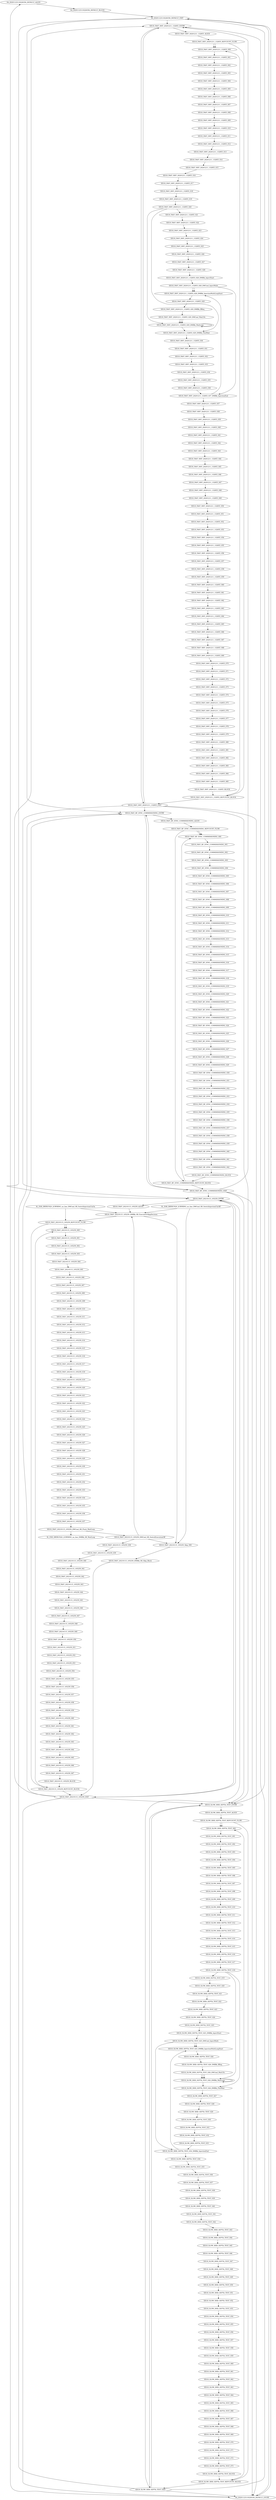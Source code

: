 digraph g {
name="SA_20201123110226356";

graph[]

  "SA_20201123110226356_DEFAULT_ALIGN" [type="blockalign", cpu="0", patentry="false", patexit="false", pattern="SA_20201123110226356_DEFAULT", tperiod="10000", qlo="0", qhi="0", qil="0"];
  "SA_20201123110226356_DEFAULT_EXIT" [type="block", cpu="0", patentry="false", patexit="true", pattern="SA_20201123110226356_DEFAULT", tperiod="10000", qlo="1", qhi="0", qil="0"];
  "SA_20201123110226356_DEFAULT_BLOCK" [type="block", cpu="0", patentry="false", patexit="false", pattern="SA_20201123110226356_DEFAULT", tperiod="1000000000", qlo="0", qhi="0", qil="0"];
  "SA_20201123110226356_DEFAULT_ENTRY" [type="block", cpu="0", patentry="true", patexit="false", pattern="SA_20201123110226356_DEFAULT", tperiod="10000", qlo="1", qhi="0", qil="0"];
  "SIS18_FAST_HHT_20201211_132855_ALIGN" [type="blockalign", cpu="0", patentry="false", patexit="false", pattern="SIS18_FAST_HHT_20201211_132855", tperiod="10000", qlo="0", qhi="0", qil="0"];
  "SIS18_FAST_HHT_20201211_132855_EXIT" [type="block", cpu="0", patentry="false", patexit="true", pattern="SIS18_FAST_HHT_20201211_132855", tperiod="10000", qlo="1", qhi="0", qil="0"];
  "SIS18_FAST_HHT_20201211_132855_000" [type="tmsg", cpu="0", patentry="false", patexit="false", pattern="SIS18_FAST_HHT_20201211_132855", toffs="0", gid="300", par="0x100000000000", sid="2", bpid="26", evtno="255", beamin="false", bpcstart="false", fid="1", reqnobeam="0", vacc="0"];
  "SIS18_FAST_HHT_20201211_132855_REPCOUNT_FLOW" [type="flow", cpu="0", patentry="false", patexit="false", pattern="SIS18_FAST_HHT_20201211_132855", qty="0", toffs="0", tvalid="0", vabs="true"];
  "SIS18_FAST_HHT_20201211_132855_REPCOUNT_BLOCK" [type="block", cpu="0", patentry="false", patexit="false", pattern="SIS18_FAST_HHT_20201211_132855", tperiod="10000", qlo="1", qhi="0", qil="0"];
  "SIS18_FAST_HHT_20201211_132855_001" [type="tmsg", cpu="0", patentry="false", patexit="false", pattern="SIS18_FAST_HHT_20201211_132855", toffs="0", gid="300", par="0x100000000000", sid="2", bpid="26", evtno="259", beamin="false", bpcstart="false", fid="1", reqnobeam="0", vacc="0"];
  "SIS18_FAST_HHT_20201211_132855_002" [type="tmsg", cpu="0", patentry="false", patexit="false", pattern="SIS18_FAST_HHT_20201211_132855", toffs="0", gid="498", par="0x100000000000", sid="2", bpid="6", evtno="259", beamin="false", bpcstart="false", fid="1", reqnobeam="0", vacc="0"];
  "SIS18_FAST_HHT_20201211_132855_003" [type="tmsg", cpu="0", patentry="false", patexit="false", pattern="SIS18_FAST_HHT_20201211_132855", toffs="0", gid="499", par="0x100000000000", sid="2", bpid="6", evtno="259", beamin="false", bpcstart="false", fid="1", reqnobeam="0", vacc="0"];
  "SIS18_FAST_HHT_20201211_132855_004" [type="tmsg", cpu="0", patentry="false", patexit="false", pattern="SIS18_FAST_HHT_20201211_132855", toffs="0", gid="500", par="0x100000000000", sid="2", bpid="6", evtno="259", beamin="false", bpcstart="false", fid="1", reqnobeam="0", vacc="0"];
  "SIS18_FAST_HHT_20201211_132855_005" [type="tmsg", cpu="0", patentry="false", patexit="false", pattern="SIS18_FAST_HHT_20201211_132855", toffs="0", gid="501", par="0x100000000000", sid="2", bpid="3", evtno="259", beamin="false", bpcstart="false", fid="1", reqnobeam="0", vacc="0"];
  "SIS18_FAST_HHT_20201211_132855_006" [type="tmsg", cpu="0", patentry="false", patexit="false", pattern="SIS18_FAST_HHT_20201211_132855", toffs="0", gid="511", par="0x100000000000", sid="2", bpid="3", evtno="259", beamin="false", bpcstart="false", fid="1", reqnobeam="0", vacc="0"];
  "SIS18_FAST_HHT_20201211_132855_007" [type="tmsg", cpu="0", patentry="false", patexit="false", pattern="SIS18_FAST_HHT_20201211_132855", toffs="0", gid="512", par="0x100000000000", sid="2", bpid="3", evtno="259", beamin="false", bpcstart="false", fid="1", reqnobeam="0", vacc="0"];
  "SIS18_FAST_HHT_20201211_132855_008" [type="tmsg", cpu="0", patentry="false", patexit="false", pattern="SIS18_FAST_HHT_20201211_132855", toffs="200000", gid="300", par="0x100000000000", sid="2", bpid="26", evtno="245", beamin="false", bpcstart="false", fid="1", reqnobeam="0", vacc="0"];
  "SIS18_FAST_HHT_20201211_132855_009" [type="tmsg", cpu="0", patentry="false", patexit="false", pattern="SIS18_FAST_HHT_20201211_132855", toffs="20000000", gid="300", par="0x100000000000", sid="2", bpid="9", evtno="32", beamin="false", bpcstart="false", fid="1", reqnobeam="0", vacc="0"];
  "SIS18_FAST_HHT_20201211_132855_010" [type="tmsg", cpu="0", patentry="false", patexit="false", pattern="SIS18_FAST_HHT_20201211_132855", toffs="20000000", gid="300", par="0x100000000000", sid="2", bpid="9", evtno="257", beamin="false", bpcstart="true", fid="1", reqnobeam="0", vacc="0"];
  "SIS18_FAST_HHT_20201211_132855_011" [type="tmsg", cpu="0", patentry="false", patexit="false", pattern="SIS18_FAST_HHT_20201211_132855", toffs="20000000", gid="498", par="0x100000000000", sid="2", bpid="4", evtno="257", beamin="false", bpcstart="true", fid="1", reqnobeam="0", vacc="0"];
  "SIS18_FAST_HHT_20201211_132855_012" [type="tmsg", cpu="0", patentry="false", patexit="false", pattern="SIS18_FAST_HHT_20201211_132855", toffs="20000000", gid="499", par="0x100000000000", sid="2", bpid="4", evtno="257", beamin="false", bpcstart="true", fid="1", reqnobeam="0", vacc="0"];
  "SIS18_FAST_HHT_20201211_132855_013" [type="tmsg", cpu="0", patentry="false", patexit="false", pattern="SIS18_FAST_HHT_20201211_132855", toffs="20000000", gid="500", par="0x100000000000", sid="2", bpid="4", evtno="257", beamin="false", bpcstart="true", fid="1", reqnobeam="0", vacc="0"];
  "SIS18_FAST_HHT_20201211_132855_014" [type="tmsg", cpu="0", patentry="false", patexit="false", pattern="SIS18_FAST_HHT_20201211_132855", toffs="20000000", gid="501", par="0x100000000000", sid="2", bpid="1", evtno="257", beamin="false", bpcstart="true", fid="1", reqnobeam="0", vacc="0"];
  "SIS18_FAST_HHT_20201211_132855_015" [type="tmsg", cpu="0", patentry="false", patexit="false", pattern="SIS18_FAST_HHT_20201211_132855", toffs="20000000", gid="511", par="0x100000000000", sid="2", bpid="1", evtno="257", beamin="false", bpcstart="true", fid="1", reqnobeam="0", vacc="0"];
  "SIS18_FAST_HHT_20201211_132855_016" [type="tmsg", cpu="0", patentry="false", patexit="false", pattern="SIS18_FAST_HHT_20201211_132855", toffs="20000000", gid="512", par="0x100000000000", sid="2", bpid="1", evtno="257", beamin="false", bpcstart="true", fid="1", reqnobeam="0", vacc="0"];
  "SIS18_FAST_HHT_20201211_132855_017" [type="tmsg", cpu="0", patentry="false", patexit="false", pattern="SIS18_FAST_HHT_20201211_132855", toffs="20000008", gid="300", par="0x100000000000", sid="2", bpid="9", evtno="512", beamin="false", bpcstart="false", fid="1", reqnobeam="0", vacc="0"];
  "SIS18_FAST_HHT_20201211_132855_018" [type="tmsg", cpu="0", patentry="false", patexit="false", pattern="SIS18_FAST_HHT_20201211_132855", toffs="20000008", gid="498", par="0x100000000000", sid="2", bpid="5", evtno="539", beamin="true", bpcstart="false", fid="1", reqnobeam="0", vacc="0"];
  "SIS18_FAST_HHT_20201211_132855_019" [type="tmsg", cpu="0", patentry="false", patexit="false", pattern="SIS18_FAST_HHT_20201211_132855", toffs="20000024", gid="300", par="0x100000000000", sid="2", bpid="9", evtno="345", beamin="false", bpcstart="false", fid="1", reqnobeam="0", vacc="0"];
  "SIS18_FAST_HHT_20201211_132855_020" [type="tmsg", cpu="0", patentry="false", patexit="false", pattern="SIS18_FAST_HHT_20201211_132855", toffs="20000024", gid="300", par="0x100000000000", sid="2", bpid="9", evtno="350", beamin="false", bpcstart="false", fid="1", reqnobeam="1", vacc="10"];
  "SIS18_FAST_HHT_20201211_132855_021" [type="tmsg", cpu="0", patentry="false", patexit="false", pattern="SIS18_FAST_HHT_20201211_132855", toffs="20040000", gid="300", par="0x100000000000", sid="2", bpid="9", evtno="75", beamin="false", bpcstart="false", fid="1", reqnobeam="0", vacc="0"];
  "SIS18_FAST_HHT_20201211_132855_022" [type="tmsg", cpu="0", patentry="false", patexit="false", pattern="SIS18_FAST_HHT_20201211_132855", toffs="30000000", gid="300", par="0x100000000000", sid="2", bpid="9", evtno="513", beamin="false", bpcstart="false", fid="1", reqnobeam="0", vacc="0"];
  "SIS18_FAST_HHT_20201211_132855_023" [type="tmsg", cpu="0", patentry="false", patexit="false", pattern="SIS18_FAST_HHT_20201211_132855", toffs="151960000", gid="300", par="0x100000000000", sid="2", bpid="9", evtno="103", beamin="false", bpcstart="false", fid="1", reqnobeam="0", vacc="0"];
  "SIS18_FAST_HHT_20201211_132855_024" [type="tmsg", cpu="0", patentry="false", patexit="false", pattern="SIS18_FAST_HHT_20201211_132855", toffs="151980000", gid="300", par="0x100000000000", sid="2", bpid="9", evtno="44", beamin="false", bpcstart="false", fid="1", reqnobeam="0", vacc="0"];
  "SIS18_FAST_HHT_20201211_132855_025" [type="tmsg", cpu="0", patentry="false", patexit="false", pattern="SIS18_FAST_HHT_20201211_132855", toffs="176000024", gid="300", par="0x100000000000", sid="2", bpid="9", evtno="353", beamin="false", bpcstart="false", fid="1", reqnobeam="0", vacc="0"];
  "SIS18_FAST_HHT_20201211_132855_026" [type="tmsg", cpu="0", patentry="false", patexit="false", pattern="SIS18_FAST_HHT_20201211_132855", toffs="222000000", gid="300", par="0x100000000000", sid="2", bpid="10", evtno="256", beamin="true", bpcstart="false", fid="1", reqnobeam="0", vacc="0"];
  "SIS18_FAST_HHT_20201211_132855_027" [type="tmsg", cpu="0", patentry="false", patexit="false", pattern="SIS18_FAST_HHT_20201211_132855", toffs="222000000", gid="498", par="0x100000000000", sid="2", bpid="5", evtno="256", beamin="true", bpcstart="false", fid="1", reqnobeam="0", vacc="0"];
  "SIS18_FAST_HHT_20201211_132855_028" [type="tmsg", cpu="0", patentry="false", patexit="false", pattern="SIS18_FAST_HHT_20201211_132855", toffs="222000000", gid="499", par="0x100000000000", sid="2", bpid="5", evtno="256", beamin="true", bpcstart="false", fid="1", reqnobeam="0", vacc="0"];
  "SIS18_FAST_HHT_20201211_132855_028_DMBlk_InjectStart" [type="block", cpu="0", patentry="false", patexit="false", pattern="SIS18_FAST_HHT_20201211_132855", tperiod="276000000", qlo="0", qhi="0", qil="0"];
  "SIS18_FAST_HHT_20201211_132855_028_DMCmd_InjectMulti" [type="flow", cpu="0", patentry="false", patexit="false", pattern="SIS18_FAST_HHT_20201211_132855", qty="0", toffs="0", tvalid="0", vabs="true"];
  "SIS18_FAST_HHT_20201211_132855_028_DMBlk_InjectionMultiLoopStart" [type="block", cpu="0", patentry="false", patexit="false", pattern="SIS18_FAST_HHT_20201211_132855", tperiod="10000", qlo="1", qhi="0", qil="0"];
  "SIS18_FAST_HHT_20201211_132855_029" [type="tmsg", cpu="0", patentry="false", patexit="false", pattern="SIS18_FAST_HHT_20201211_132855", toffs="0", gid="300", par="0x100000000000", sid="2", bpid="10", evtno="352", beamin="true", bpcstart="false", fid="1", reqnobeam="1", vacc="10"];
  "SIS18_FAST_HHT_20201211_132855_029_DMBlk_BReq" [type="block", cpu="0", patentry="false", patexit="false", pattern="SIS18_FAST_HHT_20201211_132855", tperiod="10000", qlo="0", qhi="0", qil="0"];
  "SIS18_FAST_HHT_20201211_132855_029_DMCmd_Wait10s" [type="flow", cpu="0", patentry="false", patexit="false", pattern="SIS18_FAST_HHT_20201211_132855", qty="1000000", toffs="0", tvalid="0", vabs="true"];
  "SIS18_FAST_HHT_20201211_132855_029_DMBlk_WaitLoop" [type="block", cpu="0", patentry="false", patexit="false", pattern="SIS18_FAST_HHT_20201211_132855", tperiod="10000", qlo="1", qhi="1", qil="1"];
  "SIS18_FAST_HHT_20201211_132855_029_DMBlk_FlexWait" [type="block", cpu="0", patentry="false", patexit="false", pattern="SIS18_FAST_HHT_20201211_132855", tperiod="70000", qlo="1", qhi="1", qil="1"];
  "SIS18_FAST_HHT_20201211_132855_030" [type="tmsg", cpu="0", patentry="false", patexit="false", pattern="SIS18_FAST_HHT_20201211_132855", toffs="6639976", gid="300", par="0x100000000000", sid="2", bpid="10", evtno="39", beamin="true", bpcstart="false", fid="1", reqnobeam="0", vacc="0"];
  "SIS18_FAST_HHT_20201211_132855_031" [type="tmsg", cpu="0", patentry="false", patexit="false", pattern="SIS18_FAST_HHT_20201211_132855", toffs="8289976", gid="300", par="0x100000000000", sid="2", bpid="10", evtno="107", beamin="true", bpcstart="false", fid="1", reqnobeam="0", vacc="0"];
  "SIS18_FAST_HHT_20201211_132855_032" [type="tmsg", cpu="0", patentry="false", patexit="false", pattern="SIS18_FAST_HHT_20201211_132855", toffs="8289976", gid="300", par="0x100000000000", sid="2", bpid="10", evtno="283", beamin="true", bpcstart="false", fid="1", reqnobeam="0", vacc="0"];
  "SIS18_FAST_HHT_20201211_132855_033" [type="tmsg", cpu="0", patentry="false", patexit="false", pattern="SIS18_FAST_HHT_20201211_132855", toffs="8439976", gid="300", par="0x100000000000", sid="2", bpid="10", evtno="40", beamin="true", bpcstart="false", fid="1", reqnobeam="0", vacc="0"];
  "SIS18_FAST_HHT_20201211_132855_034" [type="tmsg", cpu="0", patentry="false", patexit="false", pattern="SIS18_FAST_HHT_20201211_132855", toffs="8499976", gid="300", par="0x100000000000", sid="2", bpid="10", evtno="518", beamin="true", bpcstart="false", fid="1", reqnobeam="0", vacc="0"];
  "SIS18_FAST_HHT_20201211_132855_035" [type="tmsg", cpu="0", patentry="false", patexit="false", pattern="SIS18_FAST_HHT_20201211_132855", toffs="8499976", gid="498", par="0x100000000000", sid="2", bpid="5", evtno="518", beamin="true", bpcstart="false", fid="1", reqnobeam="0", vacc="0"];
  "SIS18_FAST_HHT_20201211_132855_036" [type="tmsg", cpu="0", patentry="false", patexit="false", pattern="SIS18_FAST_HHT_20201211_132855", toffs="8579976", gid="498", par="0x100000000000", sid="2", bpid="5", evtno="520", beamin="true", bpcstart="false", fid="1", reqnobeam="0", vacc="0"];
  "SIS18_FAST_HHT_20201211_132855_037_DMBlk_InjectionEnd" [type="blockalign", cpu="0", patentry="false", patexit="false", pattern="SIS18_FAST_HHT_20201211_132855", tperiod="25999976", qlo="1", qhi="1", qil="1"];
  "SIS18_FAST_HHT_20201211_132855_037" [type="tmsg", cpu="0", patentry="false", patexit="false", pattern="SIS18_FAST_HHT_20201211_132855", toffs="0", gid="300", par="0x100000000000", sid="2", bpid="11", evtno="351", beamin="true", bpcstart="false", fid="1", reqnobeam="1", vacc="10"];
  "SIS18_FAST_HHT_20201211_132855_038" [type="tmsg", cpu="0", patentry="false", patexit="false", pattern="SIS18_FAST_HHT_20201211_132855", toffs="0", gid="300", par="0x100000000000", sid="2", bpid="11", evtno="43", beamin="true", bpcstart="false", fid="1", reqnobeam="0", vacc="0"];
  "SIS18_FAST_HHT_20201211_132855_039" [type="tmsg", cpu="0", patentry="false", patexit="false", pattern="SIS18_FAST_HHT_20201211_132855", toffs="0", gid="300", par="0x100000000000", sid="2", bpid="11", evtno="256", beamin="true", bpcstart="false", fid="1", reqnobeam="0", vacc="0"];
  "SIS18_FAST_HHT_20201211_132855_040" [type="tmsg", cpu="0", patentry="false", patexit="false", pattern="SIS18_FAST_HHT_20201211_132855", toffs="0", gid="498", par="0x100000000000", sid="2", bpid="6", evtno="256", beamin="false", bpcstart="false", fid="1", reqnobeam="0", vacc="0"];
  "SIS18_FAST_HHT_20201211_132855_041" [type="tmsg", cpu="0", patentry="false", patexit="false", pattern="SIS18_FAST_HHT_20201211_132855", toffs="0", gid="499", par="0x100000000000", sid="2", bpid="6", evtno="256", beamin="false", bpcstart="false", fid="1", reqnobeam="0", vacc="0"];
  "SIS18_FAST_HHT_20201211_132855_042" [type="tmsg", cpu="0", patentry="false", patexit="false", pattern="SIS18_FAST_HHT_20201211_132855", toffs="8", gid="300", par="0x100000000000", sid="2", bpid="11", evtno="512", beamin="true", bpcstart="false", fid="1", reqnobeam="0", vacc="0"];
  "SIS18_FAST_HHT_20201211_132855_043" [type="tmsg", cpu="0", patentry="false", patexit="false", pattern="SIS18_FAST_HHT_20201211_132855", toffs="10000000", gid="300", par="0x100000000000", sid="2", bpid="11", evtno="513", beamin="true", bpcstart="false", fid="1", reqnobeam="0", vacc="0"];
  "SIS18_FAST_HHT_20201211_132855_044" [type="tmsg", cpu="0", patentry="false", patexit="false", pattern="SIS18_FAST_HHT_20201211_132855", toffs="26000000", gid="300", par="0x100000000000", sid="2", bpid="12", evtno="256", beamin="true", bpcstart="false", fid="1", reqnobeam="0", vacc="0"];
  "SIS18_FAST_HHT_20201211_132855_045" [type="tmsg", cpu="0", patentry="false", patexit="false", pattern="SIS18_FAST_HHT_20201211_132855", toffs="26000008", gid="300", par="0x100000000000", sid="2", bpid="12", evtno="285", beamin="true", bpcstart="false", fid="1", reqnobeam="0", vacc="0"];
  "SIS18_FAST_HHT_20201211_132855_046" [type="tmsg", cpu="0", patentry="false", patexit="false", pattern="SIS18_FAST_HHT_20201211_132855", toffs="26000008", gid="300", par="0x100000000000", sid="2", bpid="12", evtno="512", beamin="true", bpcstart="false", fid="1", reqnobeam="0", vacc="0"];
  "SIS18_FAST_HHT_20201211_132855_047" [type="tmsg", cpu="0", patentry="false", patexit="false", pattern="SIS18_FAST_HHT_20201211_132855", toffs="391980000", gid="300", par="0x100000000000", sid="2", bpid="12", evtno="45", beamin="true", bpcstart="false", fid="1", reqnobeam="0", vacc="0"];
  "SIS18_FAST_HHT_20201211_132855_048" [type="tmsg", cpu="0", patentry="false", patexit="false", pattern="SIS18_FAST_HHT_20201211_132855", toffs="392000000", gid="300", par="0x100000000000", sid="2", bpid="13", evtno="256", beamin="true", bpcstart="false", fid="1", reqnobeam="0", vacc="0"];
  "SIS18_FAST_HHT_20201211_132855_049" [type="tmsg", cpu="0", patentry="false", patexit="false", pattern="SIS18_FAST_HHT_20201211_132855", toffs="392000008", gid="300", par="0x100000000000", sid="2", bpid="13", evtno="512", beamin="true", bpcstart="false", fid="1", reqnobeam="0", vacc="0"];
  "SIS18_FAST_HHT_20201211_132855_050" [type="tmsg", cpu="0", patentry="false", patexit="false", pattern="SIS18_FAST_HHT_20201211_132855", toffs="502000000", gid="300", par="0x100000000000", sid="2", bpid="14", evtno="256", beamin="true", bpcstart="false", fid="1", reqnobeam="0", vacc="0"];
  "SIS18_FAST_HHT_20201211_132855_051" [type="tmsg", cpu="0", patentry="false", patexit="false", pattern="SIS18_FAST_HHT_20201211_132855", toffs="502000008", gid="300", par="0x100000000000", sid="2", bpid="14", evtno="285", beamin="true", bpcstart="false", fid="1", reqnobeam="0", vacc="0"];
  "SIS18_FAST_HHT_20201211_132855_052" [type="tmsg", cpu="0", patentry="false", patexit="false", pattern="SIS18_FAST_HHT_20201211_132855", toffs="502000008", gid="300", par="0x100000000000", sid="2", bpid="14", evtno="512", beamin="true", bpcstart="false", fid="1", reqnobeam="0", vacc="0"];
  "SIS18_FAST_HHT_20201211_132855_053" [type="tmsg", cpu="0", patentry="false", patexit="false", pattern="SIS18_FAST_HHT_20201211_132855", toffs="695980000", gid="300", par="0x100000000000", sid="2", bpid="14", evtno="45", beamin="true", bpcstart="false", fid="1", reqnobeam="0", vacc="0"];
  "SIS18_FAST_HHT_20201211_132855_054" [type="tmsg", cpu="0", patentry="false", patexit="false", pattern="SIS18_FAST_HHT_20201211_132855", toffs="696000000", gid="300", par="0x100000000000", sid="2", bpid="15", evtno="57", beamin="true", bpcstart="false", fid="1", reqnobeam="0", vacc="0"];
  "SIS18_FAST_HHT_20201211_132855_055" [type="tmsg", cpu="0", patentry="false", patexit="false", pattern="SIS18_FAST_HHT_20201211_132855", toffs="696000000", gid="300", par="0x100000000000", sid="2", bpid="15", evtno="256", beamin="true", bpcstart="false", fid="1", reqnobeam="0", vacc="0"];
  "SIS18_FAST_HHT_20201211_132855_056" [type="tmsg", cpu="0", patentry="false", patexit="false", pattern="SIS18_FAST_HHT_20201211_132855", toffs="696000000", gid="500", par="0x100000000000", sid="2", bpid="5", evtno="256", beamin="true", bpcstart="false", fid="1", reqnobeam="0", vacc="0"];
  "SIS18_FAST_HHT_20201211_132855_057" [type="tmsg", cpu="0", patentry="false", patexit="false", pattern="SIS18_FAST_HHT_20201211_132855", toffs="696000000", gid="501", par="0x100000000000", sid="2", bpid="2", evtno="256", beamin="true", bpcstart="false", fid="1", reqnobeam="0", vacc="0"];
  "SIS18_FAST_HHT_20201211_132855_058" [type="tmsg", cpu="0", patentry="false", patexit="false", pattern="SIS18_FAST_HHT_20201211_132855", toffs="696000000", gid="511", par="0x100000000000", sid="2", bpid="2", evtno="256", beamin="true", bpcstart="false", fid="1", reqnobeam="0", vacc="0"];
  "SIS18_FAST_HHT_20201211_132855_059" [type="tmsg", cpu="0", patentry="false", patexit="false", pattern="SIS18_FAST_HHT_20201211_132855", toffs="696000000", gid="512", par="0x100000000000", sid="2", bpid="2", evtno="256", beamin="true", bpcstart="false", fid="1", reqnobeam="0", vacc="0"];
  "SIS18_FAST_HHT_20201211_132855_060" [type="tmsg", cpu="0", patentry="false", patexit="false", pattern="SIS18_FAST_HHT_20201211_132855", toffs="696000008", gid="300", par="0x100000000000", sid="2", bpid="15", evtno="512", beamin="true", bpcstart="false", fid="1", reqnobeam="0", vacc="0"];
  "SIS18_FAST_HHT_20201211_132855_061" [type="tmsg", cpu="0", patentry="false", patexit="false", pattern="SIS18_FAST_HHT_20201211_132855", toffs="711000000", gid="300", par="0x100000000000", sid="2", bpid="15", evtno="47", beamin="true", bpcstart="false", fid="1", reqnobeam="0", vacc="0"];
  "SIS18_FAST_HHT_20201211_132855_062" [type="tmsg", cpu="0", patentry="false", patexit="false", pattern="SIS18_FAST_HHT_20201211_132855", toffs="746000000", gid="300", par="0x100000000000", sid="2", bpid="16", evtno="49", beamin="true", bpcstart="false", fid="1", reqnobeam="0", vacc="0"];
  "SIS18_FAST_HHT_20201211_132855_063" [type="tmsg", cpu="0", patentry="false", patexit="false", pattern="SIS18_FAST_HHT_20201211_132855", toffs="746000000", gid="300", par="0x100000000000", sid="2", bpid="16", evtno="256", beamin="true", bpcstart="false", fid="1", reqnobeam="0", vacc="0"];
  "SIS18_FAST_HHT_20201211_132855_064" [type="tmsg", cpu="0", patentry="false", patexit="false", pattern="SIS18_FAST_HHT_20201211_132855", toffs="746000008", gid="300", par="0x100000000000", sid="2", bpid="16", evtno="284", beamin="true", bpcstart="false", fid="1", reqnobeam="0", vacc="0"];
  "SIS18_FAST_HHT_20201211_132855_065" [type="tmsg", cpu="0", patentry="false", patexit="false", pattern="SIS18_FAST_HHT_20201211_132855", toffs="746000008", gid="300", par="0x100000000000", sid="2", bpid="16", evtno="512", beamin="true", bpcstart="false", fid="1", reqnobeam="0", vacc="0"];
  "SIS18_FAST_HHT_20201211_132855_066" [type="tmsg", cpu="0", patentry="false", patexit="false", pattern="SIS18_FAST_HHT_20201211_132855", toffs="771980000", gid="300", par="0x100000000000", sid="2", bpid="16", evtno="51", beamin="true", bpcstart="false", fid="1", reqnobeam="0", vacc="0"];
  "SIS18_FAST_HHT_20201211_132855_067" [type="tmsg", cpu="0", patentry="false", patexit="false", pattern="SIS18_FAST_HHT_20201211_132855", toffs="771999992", gid="300", par="0x100000000000", sid="2", bpid="16", evtno="520", beamin="true", bpcstart="false", fid="1", reqnobeam="0", vacc="0"];
  "SIS18_FAST_HHT_20201211_132855_068" [type="tmsg", cpu="0", patentry="false", patexit="false", pattern="SIS18_FAST_HHT_20201211_132855", toffs="772000000", gid="300", par="0x100000000000", sid="2", bpid="25", evtno="256", beamin="true", bpcstart="false", fid="1", reqnobeam="0", vacc="0"];
  "SIS18_FAST_HHT_20201211_132855_069" [type="tmsg", cpu="0", patentry="false", patexit="false", pattern="SIS18_FAST_HHT_20201211_132855", toffs="772000008", gid="300", par="0x100000000000", sid="2", bpid="25", evtno="512", beamin="true", bpcstart="false", fid="1", reqnobeam="0", vacc="0"];
  "SIS18_FAST_HHT_20201211_132855_070" [type="tmsg", cpu="0", patentry="false", patexit="false", pattern="SIS18_FAST_HHT_20201211_132855", toffs="822000000", gid="300", par="0x100000000000", sid="2", bpid="26", evtno="52", beamin="false", bpcstart="false", fid="1", reqnobeam="0", vacc="0"];
  "SIS18_FAST_HHT_20201211_132855_071" [type="tmsg", cpu="0", patentry="false", patexit="false", pattern="SIS18_FAST_HHT_20201211_132855", toffs="822000000", gid="300", par="0x100000000000", sid="2", bpid="26", evtno="256", beamin="false", bpcstart="false", fid="1", reqnobeam="0", vacc="0"];
  "SIS18_FAST_HHT_20201211_132855_072" [type="tmsg", cpu="0", patentry="false", patexit="false", pattern="SIS18_FAST_HHT_20201211_132855", toffs="822000000", gid="500", par="0x100000000000", sid="2", bpid="6", evtno="256", beamin="false", bpcstart="false", fid="1", reqnobeam="0", vacc="0"];
  "SIS18_FAST_HHT_20201211_132855_073" [type="tmsg", cpu="0", patentry="false", patexit="false", pattern="SIS18_FAST_HHT_20201211_132855", toffs="822000000", gid="501", par="0x100000000000", sid="2", bpid="3", evtno="256", beamin="false", bpcstart="false", fid="1", reqnobeam="0", vacc="0"];
  "SIS18_FAST_HHT_20201211_132855_074" [type="tmsg", cpu="0", patentry="false", patexit="false", pattern="SIS18_FAST_HHT_20201211_132855", toffs="822000000", gid="511", par="0x100000000000", sid="2", bpid="3", evtno="256", beamin="false", bpcstart="false", fid="1", reqnobeam="0", vacc="0"];
  "SIS18_FAST_HHT_20201211_132855_075" [type="tmsg", cpu="0", patentry="false", patexit="false", pattern="SIS18_FAST_HHT_20201211_132855", toffs="822000000", gid="512", par="0x100000000000", sid="2", bpid="3", evtno="256", beamin="false", bpcstart="false", fid="1", reqnobeam="0", vacc="0"];
  "SIS18_FAST_HHT_20201211_132855_076" [type="tmsg", cpu="0", patentry="false", patexit="false", pattern="SIS18_FAST_HHT_20201211_132855", toffs="822000008", gid="300", par="0x100000000000", sid="2", bpid="26", evtno="512", beamin="false", bpcstart="false", fid="1", reqnobeam="0", vacc="0"];
  "SIS18_FAST_HHT_20201211_132855_077" [type="tmsg", cpu="0", patentry="false", patexit="false", pattern="SIS18_FAST_HHT_20201211_132855", toffs="1301980000", gid="300", par="0x100000000000", sid="2", bpid="26", evtno="55", beamin="false", bpcstart="false", fid="1", reqnobeam="0", vacc="0"];
  "SIS18_FAST_HHT_20201211_132855_078" [type="tmsg", cpu="0", patentry="false", patexit="false", pattern="SIS18_FAST_HHT_20201211_132855", toffs="1302020000", gid="300", par="0x100000000000", sid="2", bpid="26", evtno="246", beamin="false", bpcstart="false", fid="1", reqnobeam="0", vacc="0"];
  "SIS18_FAST_HHT_20201211_132855_079" [type="tmsg", cpu="0", patentry="false", patexit="false", pattern="SIS18_FAST_HHT_20201211_132855", toffs="1316000000", gid="300", par="0x100000000000", sid="2", bpid="26", evtno="258", beamin="false", bpcstart="false", fid="1", reqnobeam="0", vacc="0"];
  "SIS18_FAST_HHT_20201211_132855_080" [type="tmsg", cpu="0", patentry="false", patexit="false", pattern="SIS18_FAST_HHT_20201211_132855", toffs="1316000000", gid="498", par="0x100000000000", sid="2", bpid="6", evtno="258", beamin="false", bpcstart="false", fid="1", reqnobeam="0", vacc="0"];
  "SIS18_FAST_HHT_20201211_132855_081" [type="tmsg", cpu="0", patentry="false", patexit="false", pattern="SIS18_FAST_HHT_20201211_132855", toffs="1316000000", gid="499", par="0x100000000000", sid="2", bpid="6", evtno="258", beamin="false", bpcstart="false", fid="1", reqnobeam="0", vacc="0"];
  "SIS18_FAST_HHT_20201211_132855_082" [type="tmsg", cpu="0", patentry="false", patexit="false", pattern="SIS18_FAST_HHT_20201211_132855", toffs="1316000000", gid="500", par="0x100000000000", sid="2", bpid="6", evtno="258", beamin="false", bpcstart="false", fid="1", reqnobeam="0", vacc="0"];
  "SIS18_FAST_HHT_20201211_132855_083" [type="tmsg", cpu="0", patentry="false", patexit="false", pattern="SIS18_FAST_HHT_20201211_132855", toffs="1316000000", gid="501", par="0x100000000000", sid="2", bpid="3", evtno="258", beamin="false", bpcstart="false", fid="1", reqnobeam="0", vacc="0"];
  "SIS18_FAST_HHT_20201211_132855_084" [type="tmsg", cpu="0", patentry="false", patexit="false", pattern="SIS18_FAST_HHT_20201211_132855", toffs="1316000000", gid="511", par="0x100000000000", sid="2", bpid="3", evtno="258", beamin="false", bpcstart="false", fid="1", reqnobeam="0", vacc="0"];
  "SIS18_FAST_HHT_20201211_132855_085" [type="tmsg", cpu="0", patentry="false", patexit="false", pattern="SIS18_FAST_HHT_20201211_132855", toffs="1316000000", gid="512", par="0x100000000000", sid="2", bpid="3", evtno="258", beamin="false", bpcstart="false", fid="1", reqnobeam="0", vacc="0"];
  "SIS18_FAST_HHT_20201211_132855_BLOCK" [type="block", cpu="0", patentry="false", patexit="false", pattern="SIS18_FAST_HHT_20201211_132855", tperiod="1356000000", qlo="0", qhi="0", qil="0"];
  "SIS18_FAST_HHT_20201211_132855_ENTRY" [type="block", cpu="0", patentry="true", patexit="false", pattern="SIS18_FAST_HHT_20201211_132855", tperiod="10000", qlo="1", qhi="0", qil="0"];
  "SIS18_SLOW_HHD_SEPTA_TEST_ALIGN" [type="blockalign", cpu="0", patentry="false", patexit="false", pattern="SIS18_SLOW_HHD_SEPTA_TEST", tperiod="10000", qlo="0", qhi="0", qil="0"];
  "SIS18_SLOW_HHD_SEPTA_TEST_EXIT" [type="block", cpu="0", patentry="false", patexit="true", pattern="SIS18_SLOW_HHD_SEPTA_TEST", tperiod="10000", qlo="1", qhi="0", qil="0"];
  "SIS18_SLOW_HHD_SEPTA_TEST_000" [type="tmsg", cpu="0", patentry="false", patexit="false", pattern="SIS18_SLOW_HHD_SEPTA_TEST", toffs="0", gid="300", par="0x1c0000000000", sid="4", bpid="34", evtno="255", beamin="false", bpcstart="false", fid="1", reqnobeam="0", vacc="0"];
  "SIS18_SLOW_HHD_SEPTA_TEST_REPCOUNT_FLOW" [type="flow", cpu="0", patentry="false", patexit="false", pattern="SIS18_SLOW_HHD_SEPTA_TEST", qty="0", toffs="0", tvalid="0", vabs="true"];
  "SIS18_SLOW_HHD_SEPTA_TEST_REPCOUNT_BLOCK" [type="block", cpu="0", patentry="false", patexit="false", pattern="SIS18_SLOW_HHD_SEPTA_TEST", tperiod="10000", qlo="1", qhi="0", qil="0"];
  "SIS18_SLOW_HHD_SEPTA_TEST_001" [type="tmsg", cpu="0", patentry="false", patexit="false", pattern="SIS18_SLOW_HHD_SEPTA_TEST", toffs="0", gid="300", par="0x1c0000000000", sid="4", bpid="34", evtno="259", beamin="false", bpcstart="false", fid="1", reqnobeam="0", vacc="0"];
  "SIS18_SLOW_HHD_SEPTA_TEST_002" [type="tmsg", cpu="0", patentry="false", patexit="false", pattern="SIS18_SLOW_HHD_SEPTA_TEST", toffs="0", gid="498", par="0x1c0000000000", sid="4", bpid="3", evtno="259", beamin="false", bpcstart="false", fid="1", reqnobeam="0", vacc="0"];
  "SIS18_SLOW_HHD_SEPTA_TEST_003" [type="tmsg", cpu="0", patentry="false", patexit="false", pattern="SIS18_SLOW_HHD_SEPTA_TEST", toffs="0", gid="499", par="0x1c0000000000", sid="4", bpid="3", evtno="259", beamin="false", bpcstart="false", fid="1", reqnobeam="0", vacc="0"];
  "SIS18_SLOW_HHD_SEPTA_TEST_004" [type="tmsg", cpu="0", patentry="false", patexit="false", pattern="SIS18_SLOW_HHD_SEPTA_TEST", toffs="0", gid="500", par="0x1c0000000000", sid="4", bpid="3", evtno="259", beamin="false", bpcstart="false", fid="1", reqnobeam="0", vacc="0"];
  "SIS18_SLOW_HHD_SEPTA_TEST_005" [type="tmsg", cpu="0", patentry="false", patexit="false", pattern="SIS18_SLOW_HHD_SEPTA_TEST", toffs="0", gid="505", par="0x1c0000000000", sid="4", bpid="3", evtno="259", beamin="false", bpcstart="false", fid="1", reqnobeam="0", vacc="0"];
  "SIS18_SLOW_HHD_SEPTA_TEST_006" [type="tmsg", cpu="0", patentry="false", patexit="false", pattern="SIS18_SLOW_HHD_SEPTA_TEST", toffs="0", gid="506", par="0x1c0000000000", sid="4", bpid="3", evtno="259", beamin="false", bpcstart="false", fid="1", reqnobeam="0", vacc="0"];
  "SIS18_SLOW_HHD_SEPTA_TEST_007" [type="tmsg", cpu="0", patentry="false", patexit="false", pattern="SIS18_SLOW_HHD_SEPTA_TEST", toffs="200000", gid="300", par="0x1c0000000000", sid="4", bpid="34", evtno="245", beamin="false", bpcstart="false", fid="1", reqnobeam="0", vacc="0"];
  "SIS18_SLOW_HHD_SEPTA_TEST_008" [type="tmsg", cpu="0", patentry="false", patexit="false", pattern="SIS18_SLOW_HHD_SEPTA_TEST", toffs="20000000", gid="300", par="0x1c0000000000", sid="4", bpid="27", evtno="32", beamin="false", bpcstart="false", fid="1", reqnobeam="0", vacc="0"];
  "SIS18_SLOW_HHD_SEPTA_TEST_009" [type="tmsg", cpu="0", patentry="false", patexit="false", pattern="SIS18_SLOW_HHD_SEPTA_TEST", toffs="20000000", gid="300", par="0x1c0000000000", sid="4", bpid="27", evtno="257", beamin="false", bpcstart="true", fid="1", reqnobeam="0", vacc="0"];
  "SIS18_SLOW_HHD_SEPTA_TEST_010" [type="tmsg", cpu="0", patentry="false", patexit="false", pattern="SIS18_SLOW_HHD_SEPTA_TEST", toffs="20000000", gid="498", par="0x1c0000000000", sid="4", bpid="1", evtno="257", beamin="false", bpcstart="true", fid="1", reqnobeam="0", vacc="0"];
  "SIS18_SLOW_HHD_SEPTA_TEST_011" [type="tmsg", cpu="0", patentry="false", patexit="false", pattern="SIS18_SLOW_HHD_SEPTA_TEST", toffs="20000000", gid="499", par="0x1c0000000000", sid="4", bpid="1", evtno="257", beamin="false", bpcstart="true", fid="1", reqnobeam="0", vacc="0"];
  "SIS18_SLOW_HHD_SEPTA_TEST_012" [type="tmsg", cpu="0", patentry="false", patexit="false", pattern="SIS18_SLOW_HHD_SEPTA_TEST", toffs="20000000", gid="500", par="0x1c0000000000", sid="4", bpid="1", evtno="257", beamin="false", bpcstart="true", fid="1", reqnobeam="0", vacc="0"];
  "SIS18_SLOW_HHD_SEPTA_TEST_013" [type="tmsg", cpu="0", patentry="false", patexit="false", pattern="SIS18_SLOW_HHD_SEPTA_TEST", toffs="20000000", gid="505", par="0x1c0000000000", sid="4", bpid="1", evtno="257", beamin="false", bpcstart="true", fid="1", reqnobeam="0", vacc="0"];
  "SIS18_SLOW_HHD_SEPTA_TEST_014" [type="tmsg", cpu="0", patentry="false", patexit="false", pattern="SIS18_SLOW_HHD_SEPTA_TEST", toffs="20000000", gid="506", par="0x1c0000000000", sid="4", bpid="1", evtno="257", beamin="false", bpcstart="true", fid="1", reqnobeam="0", vacc="0"];
  "SIS18_SLOW_HHD_SEPTA_TEST_015" [type="tmsg", cpu="0", patentry="false", patexit="false", pattern="SIS18_SLOW_HHD_SEPTA_TEST", toffs="20000008", gid="300", par="0x1c0000000000", sid="4", bpid="27", evtno="512", beamin="false", bpcstart="false", fid="1", reqnobeam="0", vacc="0"];
  "SIS18_SLOW_HHD_SEPTA_TEST_016" [type="tmsg", cpu="0", patentry="false", patexit="false", pattern="SIS18_SLOW_HHD_SEPTA_TEST", toffs="20000008", gid="498", par="0x1c0000000000", sid="4", bpid="2", evtno="539", beamin="true", bpcstart="false", fid="1", reqnobeam="0", vacc="0"];
  "SIS18_SLOW_HHD_SEPTA_TEST_017" [type="tmsg", cpu="0", patentry="false", patexit="false", pattern="SIS18_SLOW_HHD_SEPTA_TEST", toffs="20000024", gid="300", par="0x1c0000000000", sid="4", bpid="27", evtno="345", beamin="false", bpcstart="false", fid="1", reqnobeam="0", vacc="0"];
  "SIS18_SLOW_HHD_SEPTA_TEST_018" [type="tmsg", cpu="0", patentry="false", patexit="false", pattern="SIS18_SLOW_HHD_SEPTA_TEST", toffs="20000024", gid="300", par="0x1c0000000000", sid="4", bpid="27", evtno="350", beamin="false", bpcstart="false", fid="1", reqnobeam="1", vacc="10"];
  "SIS18_SLOW_HHD_SEPTA_TEST_019" [type="tmsg", cpu="0", patentry="false", patexit="false", pattern="SIS18_SLOW_HHD_SEPTA_TEST", toffs="30000000", gid="300", par="0x1c0000000000", sid="4", bpid="27", evtno="513", beamin="false", bpcstart="false", fid="1", reqnobeam="0", vacc="0"];
  "SIS18_SLOW_HHD_SEPTA_TEST_020" [type="tmsg", cpu="0", patentry="false", patexit="false", pattern="SIS18_SLOW_HHD_SEPTA_TEST", toffs="151960000", gid="300", par="0x1c0000000000", sid="4", bpid="27", evtno="103", beamin="false", bpcstart="false", fid="1", reqnobeam="0", vacc="0"];
  "SIS18_SLOW_HHD_SEPTA_TEST_021" [type="tmsg", cpu="0", patentry="false", patexit="false", pattern="SIS18_SLOW_HHD_SEPTA_TEST", toffs="151980000", gid="300", par="0x1c0000000000", sid="4", bpid="27", evtno="44", beamin="false", bpcstart="false", fid="1", reqnobeam="0", vacc="0"];
  "SIS18_SLOW_HHD_SEPTA_TEST_022" [type="tmsg", cpu="0", patentry="false", patexit="false", pattern="SIS18_SLOW_HHD_SEPTA_TEST", toffs="176000024", gid="300", par="0x1c0000000000", sid="4", bpid="27", evtno="353", beamin="false", bpcstart="false", fid="1", reqnobeam="0", vacc="0"];
  "SIS18_SLOW_HHD_SEPTA_TEST_023" [type="tmsg", cpu="0", patentry="false", patexit="false", pattern="SIS18_SLOW_HHD_SEPTA_TEST", toffs="222000000", gid="300", par="0x1c0000000000", sid="4", bpid="28", evtno="256", beamin="true", bpcstart="false", fid="1", reqnobeam="0", vacc="0"];
  "SIS18_SLOW_HHD_SEPTA_TEST_024" [type="tmsg", cpu="0", patentry="false", patexit="false", pattern="SIS18_SLOW_HHD_SEPTA_TEST", toffs="222000000", gid="498", par="0x1c0000000000", sid="4", bpid="2", evtno="256", beamin="true", bpcstart="false", fid="1", reqnobeam="0", vacc="0"];
  "SIS18_SLOW_HHD_SEPTA_TEST_025" [type="tmsg", cpu="0", patentry="false", patexit="false", pattern="SIS18_SLOW_HHD_SEPTA_TEST", toffs="222000000", gid="499", par="0x1c0000000000", sid="4", bpid="2", evtno="256", beamin="true", bpcstart="false", fid="1", reqnobeam="0", vacc="0"];
  "SIS18_SLOW_HHD_SEPTA_TEST_025_DMBlk_InjectStart" [type="block", cpu="0", patentry="false", patexit="false", pattern="SIS18_SLOW_HHD_SEPTA_TEST", tperiod="276000000", qlo="0", qhi="0", qil="0"];
  "SIS18_SLOW_HHD_SEPTA_TEST_025_DMCmd_InjectMulti" [type="flow", cpu="0", patentry="false", patexit="false", pattern="SIS18_SLOW_HHD_SEPTA_TEST", qty="0", toffs="0", tvalid="0", vabs="true"];
  "SIS18_SLOW_HHD_SEPTA_TEST_025_DMBlk_InjectionMultiLoopStart" [type="block", cpu="0", patentry="false", patexit="false", pattern="SIS18_SLOW_HHD_SEPTA_TEST", tperiod="10000", qlo="1", qhi="0", qil="0"];
  "SIS18_SLOW_HHD_SEPTA_TEST_026" [type="tmsg", cpu="0", patentry="false", patexit="false", pattern="SIS18_SLOW_HHD_SEPTA_TEST", toffs="0", gid="300", par="0x1c0000000000", sid="4", bpid="28", evtno="352", beamin="true", bpcstart="false", fid="1", reqnobeam="1", vacc="10"];
  "SIS18_SLOW_HHD_SEPTA_TEST_026_DMBlk_BReq" [type="block", cpu="0", patentry="false", patexit="false", pattern="SIS18_SLOW_HHD_SEPTA_TEST", tperiod="10000", qlo="0", qhi="0", qil="0"];
  "SIS18_SLOW_HHD_SEPTA_TEST_026_DMCmd_Wait10s" [type="flow", cpu="0", patentry="false", patexit="false", pattern="SIS18_SLOW_HHD_SEPTA_TEST", qty="1000000", toffs="0", tvalid="0", vabs="true"];
  "SIS18_SLOW_HHD_SEPTA_TEST_026_DMBlk_WaitLoop" [type="block", cpu="0", patentry="false", patexit="false", pattern="SIS18_SLOW_HHD_SEPTA_TEST", tperiod="10000", qlo="1", qhi="1", qil="1"];
  "SIS18_SLOW_HHD_SEPTA_TEST_026_DMBlk_FlexWait" [type="block", cpu="0", patentry="false", patexit="false", pattern="SIS18_SLOW_HHD_SEPTA_TEST", tperiod="70000", qlo="1", qhi="1", qil="1"];
  "SIS18_SLOW_HHD_SEPTA_TEST_027" [type="tmsg", cpu="0", patentry="false", patexit="false", pattern="SIS18_SLOW_HHD_SEPTA_TEST", toffs="6639976", gid="300", par="0x1c0000000000", sid="4", bpid="28", evtno="39", beamin="true", bpcstart="false", fid="1", reqnobeam="0", vacc="0"];
  "SIS18_SLOW_HHD_SEPTA_TEST_028" [type="tmsg", cpu="0", patentry="false", patexit="false", pattern="SIS18_SLOW_HHD_SEPTA_TEST", toffs="8289976", gid="300", par="0x1c0000000000", sid="4", bpid="28", evtno="107", beamin="true", bpcstart="false", fid="1", reqnobeam="0", vacc="0"];
  "SIS18_SLOW_HHD_SEPTA_TEST_029" [type="tmsg", cpu="0", patentry="false", patexit="false", pattern="SIS18_SLOW_HHD_SEPTA_TEST", toffs="8289976", gid="300", par="0x1c0000000000", sid="4", bpid="28", evtno="283", beamin="true", bpcstart="false", fid="1", reqnobeam="0", vacc="0"];
  "SIS18_SLOW_HHD_SEPTA_TEST_030" [type="tmsg", cpu="0", patentry="false", patexit="false", pattern="SIS18_SLOW_HHD_SEPTA_TEST", toffs="8439976", gid="300", par="0x1c0000000000", sid="4", bpid="28", evtno="40", beamin="true", bpcstart="false", fid="1", reqnobeam="0", vacc="0"];
  "SIS18_SLOW_HHD_SEPTA_TEST_031" [type="tmsg", cpu="0", patentry="false", patexit="false", pattern="SIS18_SLOW_HHD_SEPTA_TEST", toffs="8499976", gid="300", par="0x1c0000000000", sid="4", bpid="28", evtno="518", beamin="true", bpcstart="false", fid="1", reqnobeam="0", vacc="0"];
  "SIS18_SLOW_HHD_SEPTA_TEST_032" [type="tmsg", cpu="0", patentry="false", patexit="false", pattern="SIS18_SLOW_HHD_SEPTA_TEST", toffs="8499976", gid="498", par="0x1c0000000000", sid="4", bpid="2", evtno="518", beamin="true", bpcstart="false", fid="1", reqnobeam="0", vacc="0"];
  "SIS18_SLOW_HHD_SEPTA_TEST_033" [type="tmsg", cpu="0", patentry="false", patexit="false", pattern="SIS18_SLOW_HHD_SEPTA_TEST", toffs="8579976", gid="498", par="0x1c0000000000", sid="4", bpid="2", evtno="520", beamin="true", bpcstart="false", fid="1", reqnobeam="0", vacc="0"];
  "SIS18_SLOW_HHD_SEPTA_TEST_034_DMBlk_InjectionEnd" [type="blockalign", cpu="0", patentry="false", patexit="false", pattern="SIS18_SLOW_HHD_SEPTA_TEST", tperiod="10025999976", qlo="1", qhi="1", qil="1"];
  "SIS18_SLOW_HHD_SEPTA_TEST_034" [type="tmsg", cpu="0", patentry="false", patexit="false", pattern="SIS18_SLOW_HHD_SEPTA_TEST", toffs="0", gid="300", par="0x1c0000000000", sid="4", bpid="29", evtno="351", beamin="true", bpcstart="false", fid="1", reqnobeam="1", vacc="10"];
  "SIS18_SLOW_HHD_SEPTA_TEST_035" [type="tmsg", cpu="0", patentry="false", patexit="false", pattern="SIS18_SLOW_HHD_SEPTA_TEST", toffs="0", gid="300", par="0x1c0000000000", sid="4", bpid="29", evtno="43", beamin="true", bpcstart="false", fid="1", reqnobeam="0", vacc="0"];
  "SIS18_SLOW_HHD_SEPTA_TEST_036" [type="tmsg", cpu="0", patentry="false", patexit="false", pattern="SIS18_SLOW_HHD_SEPTA_TEST", toffs="0", gid="300", par="0x1c0000000000", sid="4", bpid="29", evtno="256", beamin="true", bpcstart="false", fid="1", reqnobeam="0", vacc="0"];
  "SIS18_SLOW_HHD_SEPTA_TEST_037" [type="tmsg", cpu="0", patentry="false", patexit="false", pattern="SIS18_SLOW_HHD_SEPTA_TEST", toffs="0", gid="498", par="0x1c0000000000", sid="4", bpid="3", evtno="256", beamin="false", bpcstart="false", fid="1", reqnobeam="0", vacc="0"];
  "SIS18_SLOW_HHD_SEPTA_TEST_038" [type="tmsg", cpu="0", patentry="false", patexit="false", pattern="SIS18_SLOW_HHD_SEPTA_TEST", toffs="0", gid="499", par="0x1c0000000000", sid="4", bpid="3", evtno="256", beamin="false", bpcstart="false", fid="1", reqnobeam="0", vacc="0"];
  "SIS18_SLOW_HHD_SEPTA_TEST_039" [type="tmsg", cpu="0", patentry="false", patexit="false", pattern="SIS18_SLOW_HHD_SEPTA_TEST", toffs="8", gid="300", par="0x1c0000000000", sid="4", bpid="29", evtno="512", beamin="true", bpcstart="false", fid="1", reqnobeam="0", vacc="0"];
  "SIS18_SLOW_HHD_SEPTA_TEST_040" [type="tmsg", cpu="0", patentry="false", patexit="false", pattern="SIS18_SLOW_HHD_SEPTA_TEST", toffs="10000000", gid="300", par="0x1c0000000000", sid="4", bpid="29", evtno="513", beamin="true", bpcstart="false", fid="1", reqnobeam="0", vacc="0"];
  "SIS18_SLOW_HHD_SEPTA_TEST_041" [type="tmsg", cpu="0", patentry="false", patexit="false", pattern="SIS18_SLOW_HHD_SEPTA_TEST", toffs="26000000", gid="300", par="0x1c0000000000", sid="4", bpid="30", evtno="256", beamin="true", bpcstart="false", fid="1", reqnobeam="0", vacc="0"];
  "SIS18_SLOW_HHD_SEPTA_TEST_042" [type="tmsg", cpu="0", patentry="false", patexit="false", pattern="SIS18_SLOW_HHD_SEPTA_TEST", toffs="26000008", gid="300", par="0x1c0000000000", sid="4", bpid="30", evtno="285", beamin="true", bpcstart="false", fid="1", reqnobeam="0", vacc="0"];
  "SIS18_SLOW_HHD_SEPTA_TEST_043" [type="tmsg", cpu="0", patentry="false", patexit="false", pattern="SIS18_SLOW_HHD_SEPTA_TEST", toffs="26000008", gid="300", par="0x1c0000000000", sid="4", bpid="30", evtno="512", beamin="true", bpcstart="false", fid="1", reqnobeam="0", vacc="0"];
  "SIS18_SLOW_HHD_SEPTA_TEST_044" [type="tmsg", cpu="0", patentry="false", patexit="false", pattern="SIS18_SLOW_HHD_SEPTA_TEST", toffs="519980000", gid="300", par="0x1c0000000000", sid="4", bpid="30", evtno="45", beamin="true", bpcstart="false", fid="1", reqnobeam="0", vacc="0"];
  "SIS18_SLOW_HHD_SEPTA_TEST_045" [type="tmsg", cpu="0", patentry="false", patexit="false", pattern="SIS18_SLOW_HHD_SEPTA_TEST", toffs="520000000", gid="300", par="0x1c0000000000", sid="4", bpid="31", evtno="57", beamin="true", bpcstart="false", fid="1", reqnobeam="0", vacc="0"];
  "SIS18_SLOW_HHD_SEPTA_TEST_046" [type="tmsg", cpu="0", patentry="false", patexit="false", pattern="SIS18_SLOW_HHD_SEPTA_TEST", toffs="520000000", gid="300", par="0x1c0000000000", sid="4", bpid="31", evtno="256", beamin="true", bpcstart="false", fid="1", reqnobeam="0", vacc="0"];
  "SIS18_SLOW_HHD_SEPTA_TEST_047" [type="tmsg", cpu="0", patentry="false", patexit="false", pattern="SIS18_SLOW_HHD_SEPTA_TEST", toffs="520000000", gid="500", par="0x1c0000000000", sid="4", bpid="2", evtno="256", beamin="true", bpcstart="false", fid="1", reqnobeam="0", vacc="0"];
  "SIS18_SLOW_HHD_SEPTA_TEST_048" [type="tmsg", cpu="0", patentry="false", patexit="false", pattern="SIS18_SLOW_HHD_SEPTA_TEST", toffs="520000000", gid="505", par="0x1c0000000000", sid="4", bpid="2", evtno="256", beamin="true", bpcstart="false", fid="1", reqnobeam="0", vacc="0"];
  "SIS18_SLOW_HHD_SEPTA_TEST_049" [type="tmsg", cpu="0", patentry="false", patexit="false", pattern="SIS18_SLOW_HHD_SEPTA_TEST", toffs="520000000", gid="506", par="0x1c0000000000", sid="4", bpid="2", evtno="256", beamin="true", bpcstart="false", fid="1", reqnobeam="0", vacc="0"];
  "SIS18_SLOW_HHD_SEPTA_TEST_050" [type="tmsg", cpu="0", patentry="false", patexit="false", pattern="SIS18_SLOW_HHD_SEPTA_TEST", toffs="520000008", gid="300", par="0x1c0000000000", sid="4", bpid="31", evtno="512", beamin="true", bpcstart="false", fid="1", reqnobeam="0", vacc="0"];
  "SIS18_SLOW_HHD_SEPTA_TEST_051" [type="tmsg", cpu="0", patentry="false", patexit="false", pattern="SIS18_SLOW_HHD_SEPTA_TEST", toffs="570000000", gid="300", par="0x1c0000000000", sid="4", bpid="32", evtno="46", beamin="true", bpcstart="false", fid="1", reqnobeam="0", vacc="0"];
  "SIS18_SLOW_HHD_SEPTA_TEST_052" [type="tmsg", cpu="0", patentry="false", patexit="false", pattern="SIS18_SLOW_HHD_SEPTA_TEST", toffs="570000000", gid="300", par="0x1c0000000000", sid="4", bpid="32", evtno="256", beamin="true", bpcstart="false", fid="1", reqnobeam="0", vacc="0"];
  "SIS18_SLOW_HHD_SEPTA_TEST_053" [type="tmsg", cpu="0", patentry="false", patexit="false", pattern="SIS18_SLOW_HHD_SEPTA_TEST", toffs="570000008", gid="300", par="0x1c0000000000", sid="4", bpid="32", evtno="284", beamin="true", bpcstart="false", fid="1", reqnobeam="0", vacc="0"];
  "SIS18_SLOW_HHD_SEPTA_TEST_054" [type="tmsg", cpu="0", patentry="false", patexit="false", pattern="SIS18_SLOW_HHD_SEPTA_TEST", toffs="570000008", gid="300", par="0x1c0000000000", sid="4", bpid="32", evtno="512", beamin="true", bpcstart="false", fid="1", reqnobeam="0", vacc="0"];
  "SIS18_SLOW_HHD_SEPTA_TEST_055" [type="tmsg", cpu="0", patentry="false", patexit="false", pattern="SIS18_SLOW_HHD_SEPTA_TEST", toffs="675000000", gid="300", par="0x1c0000000000", sid="4", bpid="32", evtno="104", beamin="true", bpcstart="false", fid="1", reqnobeam="0", vacc="0"];
  "SIS18_SLOW_HHD_SEPTA_TEST_056" [type="tmsg", cpu="0", patentry="false", patexit="false", pattern="SIS18_SLOW_HHD_SEPTA_TEST", toffs="779980000", gid="300", par="0x1c0000000000", sid="4", bpid="32", evtno="51", beamin="true", bpcstart="false", fid="1", reqnobeam="0", vacc="0"];
  "SIS18_SLOW_HHD_SEPTA_TEST_057" [type="tmsg", cpu="0", patentry="false", patexit="false", pattern="SIS18_SLOW_HHD_SEPTA_TEST", toffs="779999992", gid="300", par="0x1c0000000000", sid="4", bpid="32", evtno="520", beamin="true", bpcstart="false", fid="1", reqnobeam="0", vacc="0"];
  "SIS18_SLOW_HHD_SEPTA_TEST_058" [type="tmsg", cpu="0", patentry="false", patexit="false", pattern="SIS18_SLOW_HHD_SEPTA_TEST", toffs="780000000", gid="300", par="0x1c0000000000", sid="4", bpid="33", evtno="256", beamin="true", bpcstart="false", fid="1", reqnobeam="0", vacc="0"];
  "SIS18_SLOW_HHD_SEPTA_TEST_059" [type="tmsg", cpu="0", patentry="false", patexit="false", pattern="SIS18_SLOW_HHD_SEPTA_TEST", toffs="780000008", gid="300", par="0x1c0000000000", sid="4", bpid="33", evtno="512", beamin="true", bpcstart="false", fid="1", reqnobeam="0", vacc="0"];
  "SIS18_SLOW_HHD_SEPTA_TEST_060" [type="tmsg", cpu="0", patentry="false", patexit="false", pattern="SIS18_SLOW_HHD_SEPTA_TEST", toffs="830000000", gid="300", par="0x1c0000000000", sid="4", bpid="34", evtno="52", beamin="false", bpcstart="false", fid="1", reqnobeam="0", vacc="0"];
  "SIS18_SLOW_HHD_SEPTA_TEST_061" [type="tmsg", cpu="0", patentry="false", patexit="false", pattern="SIS18_SLOW_HHD_SEPTA_TEST", toffs="830000000", gid="300", par="0x1c0000000000", sid="4", bpid="34", evtno="256", beamin="false", bpcstart="false", fid="1", reqnobeam="0", vacc="0"];
  "SIS18_SLOW_HHD_SEPTA_TEST_062" [type="tmsg", cpu="0", patentry="false", patexit="false", pattern="SIS18_SLOW_HHD_SEPTA_TEST", toffs="830000000", gid="500", par="0x1c0000000000", sid="4", bpid="3", evtno="256", beamin="false", bpcstart="false", fid="1", reqnobeam="0", vacc="0"];
  "SIS18_SLOW_HHD_SEPTA_TEST_063" [type="tmsg", cpu="0", patentry="false", patexit="false", pattern="SIS18_SLOW_HHD_SEPTA_TEST", toffs="830000000", gid="505", par="0x1c0000000000", sid="4", bpid="3", evtno="256", beamin="false", bpcstart="false", fid="1", reqnobeam="0", vacc="0"];
  "SIS18_SLOW_HHD_SEPTA_TEST_064" [type="tmsg", cpu="0", patentry="false", patexit="false", pattern="SIS18_SLOW_HHD_SEPTA_TEST", toffs="830000000", gid="506", par="0x1c0000000000", sid="4", bpid="3", evtno="256", beamin="false", bpcstart="false", fid="1", reqnobeam="0", vacc="0"];
  "SIS18_SLOW_HHD_SEPTA_TEST_065" [type="tmsg", cpu="0", patentry="false", patexit="false", pattern="SIS18_SLOW_HHD_SEPTA_TEST", toffs="830000008", gid="300", par="0x1c0000000000", sid="4", bpid="34", evtno="512", beamin="false", bpcstart="false", fid="1", reqnobeam="0", vacc="0"];
  "SIS18_SLOW_HHD_SEPTA_TEST_066" [type="tmsg", cpu="0", patentry="false", patexit="false", pattern="SIS18_SLOW_HHD_SEPTA_TEST", toffs="1483980000", gid="300", par="0x1c0000000000", sid="4", bpid="34", evtno="55", beamin="false", bpcstart="false", fid="1", reqnobeam="0", vacc="0"];
  "SIS18_SLOW_HHD_SEPTA_TEST_067" [type="tmsg", cpu="0", patentry="false", patexit="false", pattern="SIS18_SLOW_HHD_SEPTA_TEST", toffs="1484020000", gid="300", par="0x1c0000000000", sid="4", bpid="34", evtno="246", beamin="false", bpcstart="false", fid="1", reqnobeam="0", vacc="0"];
  "SIS18_SLOW_HHD_SEPTA_TEST_068" [type="tmsg", cpu="0", patentry="false", patexit="false", pattern="SIS18_SLOW_HHD_SEPTA_TEST", toffs="1498000000", gid="300", par="0x1c0000000000", sid="4", bpid="34", evtno="258", beamin="false", bpcstart="false", fid="1", reqnobeam="0", vacc="0"];
  "SIS18_SLOW_HHD_SEPTA_TEST_069" [type="tmsg", cpu="0", patentry="false", patexit="false", pattern="SIS18_SLOW_HHD_SEPTA_TEST", toffs="1498000000", gid="498", par="0x1c0000000000", sid="4", bpid="3", evtno="258", beamin="false", bpcstart="false", fid="1", reqnobeam="0", vacc="0"];
  "SIS18_SLOW_HHD_SEPTA_TEST_070" [type="tmsg", cpu="0", patentry="false", patexit="false", pattern="SIS18_SLOW_HHD_SEPTA_TEST", toffs="1498000000", gid="499", par="0x1c0000000000", sid="4", bpid="3", evtno="258", beamin="false", bpcstart="false", fid="1", reqnobeam="0", vacc="0"];
  "SIS18_SLOW_HHD_SEPTA_TEST_071" [type="tmsg", cpu="0", patentry="false", patexit="false", pattern="SIS18_SLOW_HHD_SEPTA_TEST", toffs="1498000000", gid="500", par="0x1c0000000000", sid="4", bpid="3", evtno="258", beamin="false", bpcstart="false", fid="1", reqnobeam="0", vacc="0"];
  "SIS18_SLOW_HHD_SEPTA_TEST_072" [type="tmsg", cpu="0", patentry="false", patexit="false", pattern="SIS18_SLOW_HHD_SEPTA_TEST", toffs="1498000000", gid="505", par="0x1c0000000000", sid="4", bpid="3", evtno="258", beamin="false", bpcstart="false", fid="1", reqnobeam="0", vacc="0"];
  "SIS18_SLOW_HHD_SEPTA_TEST_073" [type="tmsg", cpu="0", patentry="false", patexit="false", pattern="SIS18_SLOW_HHD_SEPTA_TEST", toffs="1498000000", gid="506", par="0x1c0000000000", sid="4", bpid="3", evtno="258", beamin="false", bpcstart="false", fid="1", reqnobeam="0", vacc="0"];
  "SIS18_SLOW_HHD_SEPTA_TEST_BLOCK" [type="block", cpu="0", patentry="false", patexit="false", pattern="SIS18_SLOW_HHD_SEPTA_TEST", tperiod="1538000000", qlo="0", qhi="0", qil="0"];
  "SIS18_SLOW_HHD_SEPTA_TEST_ENTRY" [type="block", cpu="0", patentry="true", patexit="false", pattern="SIS18_SLOW_HHD_SEPTA_TEST", tperiod="10000", qlo="1", qhi="0", qil="0"];
  "SIS18_FAST_20210115_105259_ALIGN" [type="blockalign", cpu="0", patentry="false", patexit="false", pattern="SIS18_FAST_20210115_105259", tperiod="10000", qlo="0", qhi="0", qil="0"];
  "SIS18_FAST_20210115_105259_EXIT" [type="block", cpu="0", patentry="false", patexit="true", pattern="SIS18_FAST_20210115_105259", tperiod="10000", qlo="1", qhi="0", qil="0"];
  "SIS18_FAST_20210115_105259_000" [type="tmsg", cpu="0", patentry="false", patexit="false", pattern="SIS18_FAST_20210115_105259", toffs="0", gid="300", par="0x40000000000", sid="1", bpid="8", evtno="255", beamin="false", bpcstart="false", fid="1", reqnobeam="0", vacc="0"];
  "SIS18_FAST_20210115_105259_DMBlk_SR_ExecuteOrSkipDecision" [type="block", cpu="0", patentry="false", patexit="false", pattern="SIS18_FAST_20210115_105259", tperiod="10000", qlo="0", qhi="0", qil="0"];
  "SIS18_FAST_20210115_105259_Skip_000" [type="tmsg", cpu="0", patentry="false", patexit="false", pattern="SIS18_FAST_20210115_105259", toffs="20000", gid="300", par="0x40000000000", sid="0", bpid="0", evtno="255", beamin="false", bpcstart="false", fid="1", reqnobeam="0", vacc="0"];
  "SIS18_FAST_20210115_105259_DMBlk_SR_Skip_Block" [type="block", cpu="0", patentry="false", patexit="false", pattern="SIS18_FAST_20210115_105259", tperiod="40000000", qlo="0", qhi="0", qil="0"];
  "SL_ESR_DRYRUN20_2CRYRING_no_line_DMCmd_SR_SwitchInjectionCtxOff" [];
  "SL_ESR_DRYRUN20_2CRYRING_no_line_DMCmd_SR_SwitchInjectionCtxOn" [];
  "SIS18_FAST_20210115_105259_REPCOUNT_FLOW" [type="flow", cpu="0", patentry="false", patexit="false", pattern="SIS18_FAST_20210115_105259", qty="0", toffs="0", tvalid="0", vabs="true"];
  "SIS18_FAST_20210115_105259_REPCOUNT_BLOCK" [type="block", cpu="0", patentry="false", patexit="false", pattern="SIS18_FAST_20210115_105259", tperiod="10000", qlo="1", qhi="0", qil="0"];
  "SIS18_FAST_20210115_105259_001" [type="tmsg", cpu="0", patentry="false", patexit="false", pattern="SIS18_FAST_20210115_105259", toffs="0", gid="300", par="0x40000000000", sid="1", bpid="8", evtno="259", beamin="false", bpcstart="false", fid="1", reqnobeam="0", vacc="0"];
  "SIS18_FAST_20210115_105259_002" [type="tmsg", cpu="0", patentry="false", patexit="false", pattern="SIS18_FAST_20210115_105259", toffs="0", gid="500", par="0x40000000000", sid="1", bpid="12", evtno="259", beamin="false", bpcstart="false", fid="1", reqnobeam="0", vacc="0"];
  "SIS18_FAST_20210115_105259_003" [type="tmsg", cpu="0", patentry="false", patexit="false", pattern="SIS18_FAST_20210115_105259", toffs="0", gid="501", par="0x40000000000", sid="1", bpid="6", evtno="259", beamin="false", bpcstart="false", fid="1", reqnobeam="0", vacc="0"];
  "SIS18_FAST_20210115_105259_004" [type="tmsg", cpu="0", patentry="false", patexit="false", pattern="SIS18_FAST_20210115_105259", toffs="0", gid="502", par="0x40000000000", sid="1", bpid="3", evtno="259", beamin="false", bpcstart="false", fid="1", reqnobeam="0", vacc="0"];
  "SIS18_FAST_20210115_105259_005" [type="tmsg", cpu="0", patentry="false", patexit="false", pattern="SIS18_FAST_20210115_105259", toffs="0", gid="503", par="0x40000000000", sid="1", bpid="3", evtno="259", beamin="false", bpcstart="false", fid="1", reqnobeam="0", vacc="0"];
  "SIS18_FAST_20210115_105259_006" [type="tmsg", cpu="0", patentry="false", patexit="false", pattern="SIS18_FAST_20210115_105259", toffs="0", gid="504", par="0x40000000000", sid="1", bpid="3", evtno="259", beamin="false", bpcstart="false", fid="1", reqnobeam="0", vacc="0"];
  "SIS18_FAST_20210115_105259_007" [type="tmsg", cpu="0", patentry="false", patexit="false", pattern="SIS18_FAST_20210115_105259", toffs="200000", gid="300", par="0x40000000000", sid="1", bpid="8", evtno="245", beamin="false", bpcstart="false", fid="1", reqnobeam="0", vacc="0"];
  "SIS18_FAST_20210115_105259_008" [type="tmsg", cpu="0", patentry="false", patexit="false", pattern="SIS18_FAST_20210115_105259", toffs="20000000", gid="300", par="0x40000000000", sid="1", bpid="1", evtno="32", beamin="false", bpcstart="false", fid="1", reqnobeam="0", vacc="0"];
  "SIS18_FAST_20210115_105259_009" [type="tmsg", cpu="0", patentry="false", patexit="false", pattern="SIS18_FAST_20210115_105259", toffs="20000000", gid="300", par="0x40000000000", sid="1", bpid="1", evtno="257", beamin="false", bpcstart="true", fid="1", reqnobeam="0", vacc="0"];
  "SIS18_FAST_20210115_105259_010" [type="tmsg", cpu="0", patentry="false", patexit="false", pattern="SIS18_FAST_20210115_105259", toffs="20000000", gid="500", par="0x40000000000", sid="1", bpid="10", evtno="257", beamin="false", bpcstart="true", fid="1", reqnobeam="0", vacc="0"];
  "SIS18_FAST_20210115_105259_011" [type="tmsg", cpu="0", patentry="false", patexit="false", pattern="SIS18_FAST_20210115_105259", toffs="20000000", gid="501", par="0x40000000000", sid="1", bpid="4", evtno="257", beamin="false", bpcstart="true", fid="1", reqnobeam="0", vacc="0"];
  "SIS18_FAST_20210115_105259_012" [type="tmsg", cpu="0", patentry="false", patexit="false", pattern="SIS18_FAST_20210115_105259", toffs="20000000", gid="502", par="0x40000000000", sid="1", bpid="1", evtno="257", beamin="false", bpcstart="true", fid="1", reqnobeam="0", vacc="0"];
  "SIS18_FAST_20210115_105259_013" [type="tmsg", cpu="0", patentry="false", patexit="false", pattern="SIS18_FAST_20210115_105259", toffs="20000000", gid="503", par="0x40000000000", sid="1", bpid="1", evtno="257", beamin="false", bpcstart="true", fid="1", reqnobeam="0", vacc="0"];
  "SIS18_FAST_20210115_105259_014" [type="tmsg", cpu="0", patentry="false", patexit="false", pattern="SIS18_FAST_20210115_105259", toffs="20000000", gid="504", par="0x40000000000", sid="1", bpid="1", evtno="257", beamin="false", bpcstart="true", fid="1", reqnobeam="0", vacc="0"];
  "SIS18_FAST_20210115_105259_015" [type="tmsg", cpu="0", patentry="false", patexit="false", pattern="SIS18_FAST_20210115_105259", toffs="20000008", gid="300", par="0x40000000000", sid="1", bpid="1", evtno="512", beamin="false", bpcstart="false", fid="1", reqnobeam="0", vacc="0"];
  "SIS18_FAST_20210115_105259_016" [type="tmsg", cpu="0", patentry="false", patexit="false", pattern="SIS18_FAST_20210115_105259", toffs="20000024", gid="300", par="0x40000000000", sid="1", bpid="1", evtno="345", beamin="false", bpcstart="false", fid="1", reqnobeam="0", vacc="0"];
  "SIS18_FAST_20210115_105259_017" [type="tmsg", cpu="0", patentry="false", patexit="false", pattern="SIS18_FAST_20210115_105259", toffs="20040000", gid="300", par="0x40000000000", sid="1", bpid="1", evtno="75", beamin="false", bpcstart="false", fid="1", reqnobeam="0", vacc="0"];
  "SIS18_FAST_20210115_105259_018" [type="tmsg", cpu="0", patentry="false", patexit="false", pattern="SIS18_FAST_20210115_105259", toffs="30000000", gid="300", par="0x40000000000", sid="1", bpid="1", evtno="513", beamin="false", bpcstart="false", fid="1", reqnobeam="0", vacc="0"];
  "SIS18_FAST_20210115_105259_019" [type="tmsg", cpu="0", patentry="false", patexit="false", pattern="SIS18_FAST_20210115_105259", toffs="151960000", gid="300", par="0x40000000000", sid="1", bpid="1", evtno="103", beamin="false", bpcstart="false", fid="1", reqnobeam="0", vacc="0"];
  "SIS18_FAST_20210115_105259_020" [type="tmsg", cpu="0", patentry="false", patexit="false", pattern="SIS18_FAST_20210115_105259", toffs="151980000", gid="300", par="0x40000000000", sid="1", bpid="1", evtno="44", beamin="false", bpcstart="false", fid="1", reqnobeam="0", vacc="0"];
  "SIS18_FAST_20210115_105259_021" [type="tmsg", cpu="0", patentry="false", patexit="false", pattern="SIS18_FAST_20210115_105259", toffs="222000000", gid="300", par="0x40000000000", sid="1", bpid="2", evtno="256", beamin="true", bpcstart="false", fid="1", reqnobeam="0", vacc="0"];
  "SIS18_FAST_20210115_105259_022" [type="tmsg", cpu="0", patentry="false", patexit="false", pattern="SIS18_FAST_20210115_105259", toffs="222000008", gid="300", par="0x40000000000", sid="1", bpid="2", evtno="512", beamin="true", bpcstart="false", fid="1", reqnobeam="0", vacc="0"];
  "SIS18_FAST_20210115_105259_023" [type="tmsg", cpu="0", patentry="false", patexit="false", pattern="SIS18_FAST_20210115_105259", toffs="228640000", gid="300", par="0x40000000000", sid="1", bpid="2", evtno="39", beamin="true", bpcstart="false", fid="1", reqnobeam="0", vacc="0"];
  "SIS18_FAST_20210115_105259_024" [type="tmsg", cpu="0", patentry="false", patexit="false", pattern="SIS18_FAST_20210115_105259", toffs="230290000", gid="300", par="0x40000000000", sid="1", bpid="2", evtno="107", beamin="true", bpcstart="false", fid="1", reqnobeam="0", vacc="0"];
  "SIS18_FAST_20210115_105259_025" [type="tmsg", cpu="0", patentry="false", patexit="false", pattern="SIS18_FAST_20210115_105259", toffs="230290000", gid="300", par="0x40000000000", sid="1", bpid="2", evtno="283", beamin="true", bpcstart="false", fid="1", reqnobeam="0", vacc="0"];
  "SIS18_FAST_20210115_105259_026" [type="tmsg", cpu="0", patentry="false", patexit="false", pattern="SIS18_FAST_20210115_105259", toffs="230440000", gid="300", par="0x40000000000", sid="1", bpid="2", evtno="40", beamin="true", bpcstart="false", fid="1", reqnobeam="0", vacc="0"];
  "SIS18_FAST_20210115_105259_027" [type="tmsg", cpu="0", patentry="false", patexit="false", pattern="SIS18_FAST_20210115_105259", toffs="230500000", gid="300", par="0x40000000000", sid="1", bpid="2", evtno="518", beamin="true", bpcstart="false", fid="1", reqnobeam="0", vacc="0"];
  "SIS18_FAST_20210115_105259_028" [type="tmsg", cpu="0", patentry="false", patexit="false", pattern="SIS18_FAST_20210115_105259", toffs="248000000", gid="300", par="0x40000000000", sid="1", bpid="3", evtno="43", beamin="true", bpcstart="false", fid="1", reqnobeam="0", vacc="0"];
  "SIS18_FAST_20210115_105259_029" [type="tmsg", cpu="0", patentry="false", patexit="false", pattern="SIS18_FAST_20210115_105259", toffs="248000000", gid="300", par="0x40000000000", sid="1", bpid="3", evtno="256", beamin="true", bpcstart="false", fid="1", reqnobeam="0", vacc="0"];
  "SIS18_FAST_20210115_105259_030" [type="tmsg", cpu="0", patentry="false", patexit="false", pattern="SIS18_FAST_20210115_105259", toffs="248000008", gid="300", par="0x40000000000", sid="1", bpid="3", evtno="512", beamin="true", bpcstart="false", fid="1", reqnobeam="0", vacc="0"];
  "SIS18_FAST_20210115_105259_031" [type="tmsg", cpu="0", patentry="false", patexit="false", pattern="SIS18_FAST_20210115_105259", toffs="274000000", gid="300", par="0x40000000000", sid="1", bpid="4", evtno="256", beamin="true", bpcstart="false", fid="1", reqnobeam="0", vacc="0"];
  "SIS18_FAST_20210115_105259_032" [type="tmsg", cpu="0", patentry="false", patexit="false", pattern="SIS18_FAST_20210115_105259", toffs="274000008", gid="300", par="0x40000000000", sid="1", bpid="4", evtno="285", beamin="true", bpcstart="false", fid="1", reqnobeam="0", vacc="0"];
  "SIS18_FAST_20210115_105259_033" [type="tmsg", cpu="0", patentry="false", patexit="false", pattern="SIS18_FAST_20210115_105259", toffs="274000008", gid="300", par="0x40000000000", sid="1", bpid="4", evtno="512", beamin="true", bpcstart="false", fid="1", reqnobeam="0", vacc="0"];
  "SIS18_FAST_20210115_105259_034" [type="tmsg", cpu="0", patentry="false", patexit="false", pattern="SIS18_FAST_20210115_105259", toffs="735980000", gid="300", par="0x40000000000", sid="1", bpid="4", evtno="45", beamin="true", bpcstart="false", fid="1", reqnobeam="0", vacc="0"];
  "SIS18_FAST_20210115_105259_035" [type="tmsg", cpu="0", patentry="false", patexit="false", pattern="SIS18_FAST_20210115_105259", toffs="736000000", gid="300", par="0x40000000000", sid="1", bpid="5", evtno="57", beamin="true", bpcstart="false", fid="1", reqnobeam="0", vacc="0"];
  "SIS18_FAST_20210115_105259_036" [type="tmsg", cpu="0", patentry="false", patexit="false", pattern="SIS18_FAST_20210115_105259", toffs="736000000", gid="300", par="0x40000000000", sid="1", bpid="5", evtno="256", beamin="true", bpcstart="false", fid="1", reqnobeam="0", vacc="0"];
  "SIS18_FAST_20210115_105259_037" [type="tmsg", cpu="0", patentry="false", patexit="false", pattern="SIS18_FAST_20210115_105259", toffs="736000008", gid="300", par="0x40000000000", sid="1", bpid="5", evtno="512", beamin="true", bpcstart="false", fid="1", reqnobeam="0", vacc="0"];
  "SIS18_FAST_20210115_105259_DMCmd_SR_Flush_WaitLoop" [type="flush", cpu="0", patentry="false", patexit="false", pattern="SIS18_FAST_20210115_105259", prio="1", qlo="1", toffs="751000000", tvalid="0", vabs="true", destpattern="null", permanent="false"];
  "SIS18_FAST_20210115_105259_DMCmd_SR_SwitchExecutionOff" [type="switch", cpu="0", patentry="false", patexit="false", pattern="SIS18_FAST_20210115_105259", toffs="751000000"];
  "SL_ESR_DRYRUN20_2CRYRING_no_line_DMBlk_SR_WaitLoop" [];
  "SIS18_FAST_20210115_105259_038" [type="tmsg", cpu="0", patentry="false", patexit="false", pattern="SIS18_FAST_20210115_105259", toffs="751000000", gid="300", par="0x40000000000", sid="1", bpid="5", evtno="47", beamin="true", bpcstart="false", fid="1", reqnobeam="0", vacc="0"];
  "SIS18_FAST_20210115_105259_039" [type="tmsg", cpu="0", patentry="false", patexit="false", pattern="SIS18_FAST_20210115_105259", toffs="786000000", gid="300", par="0x40000000000", sid="1", bpid="6", evtno="49", beamin="true", bpcstart="false", fid="1", reqnobeam="0", vacc="0"];
  "SIS18_FAST_20210115_105259_040" [type="tmsg", cpu="0", patentry="false", patexit="false", pattern="SIS18_FAST_20210115_105259", toffs="786000000", gid="300", par="0x40000000000", sid="1", bpid="6", evtno="256", beamin="true", bpcstart="false", fid="1", reqnobeam="0", vacc="0"];
  "SIS18_FAST_20210115_105259_041" [type="tmsg", cpu="0", patentry="false", patexit="false", pattern="SIS18_FAST_20210115_105259", toffs="786000000", gid="500", par="0x40000000000", sid="1", bpid="11", evtno="256", beamin="true", bpcstart="false", fid="1", reqnobeam="0", vacc="0"];
  "SIS18_FAST_20210115_105259_042" [type="tmsg", cpu="0", patentry="false", patexit="false", pattern="SIS18_FAST_20210115_105259", toffs="786000000", gid="501", par="0x40000000000", sid="1", bpid="5", evtno="256", beamin="true", bpcstart="false", fid="1", reqnobeam="0", vacc="0"];
  "SIS18_FAST_20210115_105259_043" [type="tmsg", cpu="0", patentry="false", patexit="false", pattern="SIS18_FAST_20210115_105259", toffs="786000000", gid="502", par="0x40000000000", sid="1", bpid="2", evtno="256", beamin="true", bpcstart="false", fid="1", reqnobeam="0", vacc="0"];
  "SIS18_FAST_20210115_105259_044" [type="tmsg", cpu="0", patentry="false", patexit="false", pattern="SIS18_FAST_20210115_105259", toffs="786000000", gid="503", par="0x40000000000", sid="1", bpid="2", evtno="256", beamin="true", bpcstart="false", fid="1", reqnobeam="0", vacc="0"];
  "SIS18_FAST_20210115_105259_045" [type="tmsg", cpu="0", patentry="false", patexit="false", pattern="SIS18_FAST_20210115_105259", toffs="786000000", gid="504", par="0x40000000000", sid="1", bpid="2", evtno="256", beamin="true", bpcstart="false", fid="1", reqnobeam="0", vacc="0"];
  "SIS18_FAST_20210115_105259_046" [type="tmsg", cpu="0", patentry="false", patexit="false", pattern="SIS18_FAST_20210115_105259", toffs="786000008", gid="300", par="0x40000000000", sid="1", bpid="6", evtno="284", beamin="true", bpcstart="false", fid="1", reqnobeam="0", vacc="0"];
  "SIS18_FAST_20210115_105259_047" [type="tmsg", cpu="0", patentry="false", patexit="false", pattern="SIS18_FAST_20210115_105259", toffs="786000008", gid="300", par="0x40000000000", sid="1", bpid="6", evtno="512", beamin="true", bpcstart="false", fid="1", reqnobeam="0", vacc="0"];
  "SIS18_FAST_20210115_105259_048" [type="tmsg", cpu="0", patentry="false", patexit="false", pattern="SIS18_FAST_20210115_105259", toffs="811980000", gid="300", par="0x40000000000", sid="1", bpid="6", evtno="51", beamin="true", bpcstart="false", fid="1", reqnobeam="0", vacc="0"];
  "SIS18_FAST_20210115_105259_049" [type="tmsg", cpu="0", patentry="false", patexit="false", pattern="SIS18_FAST_20210115_105259", toffs="811999992", gid="300", par="0x40000000000", sid="1", bpid="6", evtno="520", beamin="true", bpcstart="false", fid="1", reqnobeam="0", vacc="0"];
  "SIS18_FAST_20210115_105259_050" [type="tmsg", cpu="0", patentry="false", patexit="false", pattern="SIS18_FAST_20210115_105259", toffs="812000000", gid="300", par="0x40000000000", sid="1", bpid="7", evtno="256", beamin="true", bpcstart="false", fid="1", reqnobeam="0", vacc="0"];
  "SIS18_FAST_20210115_105259_051" [type="tmsg", cpu="0", patentry="false", patexit="false", pattern="SIS18_FAST_20210115_105259", toffs="812000000", gid="500", par="0x40000000000", sid="1", bpid="12", evtno="256", beamin="false", bpcstart="false", fid="1", reqnobeam="0", vacc="0"];
  "SIS18_FAST_20210115_105259_052" [type="tmsg", cpu="0", patentry="false", patexit="false", pattern="SIS18_FAST_20210115_105259", toffs="812000000", gid="501", par="0x40000000000", sid="1", bpid="6", evtno="256", beamin="false", bpcstart="false", fid="1", reqnobeam="0", vacc="0"];
  "SIS18_FAST_20210115_105259_053" [type="tmsg", cpu="0", patentry="false", patexit="false", pattern="SIS18_FAST_20210115_105259", toffs="812000000", gid="502", par="0x40000000000", sid="1", bpid="3", evtno="256", beamin="false", bpcstart="false", fid="1", reqnobeam="0", vacc="0"];
  "SIS18_FAST_20210115_105259_054" [type="tmsg", cpu="0", patentry="false", patexit="false", pattern="SIS18_FAST_20210115_105259", toffs="812000000", gid="503", par="0x40000000000", sid="1", bpid="3", evtno="256", beamin="false", bpcstart="false", fid="1", reqnobeam="0", vacc="0"];
  "SIS18_FAST_20210115_105259_055" [type="tmsg", cpu="0", patentry="false", patexit="false", pattern="SIS18_FAST_20210115_105259", toffs="812000000", gid="504", par="0x40000000000", sid="1", bpid="3", evtno="256", beamin="false", bpcstart="false", fid="1", reqnobeam="0", vacc="0"];
  "SIS18_FAST_20210115_105259_056" [type="tmsg", cpu="0", patentry="false", patexit="false", pattern="SIS18_FAST_20210115_105259", toffs="812000008", gid="300", par="0x40000000000", sid="1", bpid="7", evtno="512", beamin="true", bpcstart="false", fid="1", reqnobeam="0", vacc="0"];
  "SIS18_FAST_20210115_105259_057" [type="tmsg", cpu="0", patentry="false", patexit="false", pattern="SIS18_FAST_20210115_105259", toffs="862000000", gid="300", par="0x40000000000", sid="1", bpid="8", evtno="52", beamin="false", bpcstart="false", fid="1", reqnobeam="0", vacc="0"];
  "SIS18_FAST_20210115_105259_058" [type="tmsg", cpu="0", patentry="false", patexit="false", pattern="SIS18_FAST_20210115_105259", toffs="862000000", gid="300", par="0x40000000000", sid="1", bpid="8", evtno="256", beamin="false", bpcstart="false", fid="1", reqnobeam="0", vacc="0"];
  "SIS18_FAST_20210115_105259_059" [type="tmsg", cpu="0", patentry="false", patexit="false", pattern="SIS18_FAST_20210115_105259", toffs="862000008", gid="300", par="0x40000000000", sid="1", bpid="8", evtno="512", beamin="false", bpcstart="false", fid="1", reqnobeam="0", vacc="0"];
  "SIS18_FAST_20210115_105259_060" [type="tmsg", cpu="0", patentry="false", patexit="false", pattern="SIS18_FAST_20210115_105259", toffs="1119980000", gid="300", par="0x40000000000", sid="1", bpid="8", evtno="55", beamin="false", bpcstart="false", fid="1", reqnobeam="0", vacc="0"];
  "SIS18_FAST_20210115_105259_061" [type="tmsg", cpu="0", patentry="false", patexit="false", pattern="SIS18_FAST_20210115_105259", toffs="1120020000", gid="300", par="0x40000000000", sid="1", bpid="8", evtno="246", beamin="false", bpcstart="false", fid="1", reqnobeam="0", vacc="0"];
  "SIS18_FAST_20210115_105259_062" [type="tmsg", cpu="0", patentry="false", patexit="false", pattern="SIS18_FAST_20210115_105259", toffs="1134000000", gid="300", par="0x40000000000", sid="1", bpid="8", evtno="258", beamin="false", bpcstart="false", fid="1", reqnobeam="0", vacc="0"];
  "SIS18_FAST_20210115_105259_063" [type="tmsg", cpu="0", patentry="false", patexit="false", pattern="SIS18_FAST_20210115_105259", toffs="1134000000", gid="500", par="0x40000000000", sid="1", bpid="12", evtno="258", beamin="false", bpcstart="false", fid="1", reqnobeam="0", vacc="0"];
  "SIS18_FAST_20210115_105259_064" [type="tmsg", cpu="0", patentry="false", patexit="false", pattern="SIS18_FAST_20210115_105259", toffs="1134000000", gid="501", par="0x40000000000", sid="1", bpid="6", evtno="258", beamin="false", bpcstart="false", fid="1", reqnobeam="0", vacc="0"];
  "SIS18_FAST_20210115_105259_065" [type="tmsg", cpu="0", patentry="false", patexit="false", pattern="SIS18_FAST_20210115_105259", toffs="1134000000", gid="502", par="0x40000000000", sid="1", bpid="3", evtno="258", beamin="false", bpcstart="false", fid="1", reqnobeam="0", vacc="0"];
  "SIS18_FAST_20210115_105259_066" [type="tmsg", cpu="0", patentry="false", patexit="false", pattern="SIS18_FAST_20210115_105259", toffs="1134000000", gid="503", par="0x40000000000", sid="1", bpid="3", evtno="258", beamin="false", bpcstart="false", fid="1", reqnobeam="0", vacc="0"];
  "SIS18_FAST_20210115_105259_067" [type="tmsg", cpu="0", patentry="false", patexit="false", pattern="SIS18_FAST_20210115_105259", toffs="1134000000", gid="504", par="0x40000000000", sid="1", bpid="3", evtno="258", beamin="false", bpcstart="false", fid="1", reqnobeam="0", vacc="0"];
  "SIS18_FAST_20210115_105259_BLOCK" [type="block", cpu="0", patentry="false", patexit="false", pattern="SIS18_FAST_20210115_105259", tperiod="1174000000", qlo="0", qhi="0", qil="0"];
  "SIS18_FAST_20210115_105259_ENTRY" [type="block", cpu="0", patentry="true", patexit="false", pattern="SIS18_FAST_20210115_105259", tperiod="10000", qlo="1", qhi="0", qil="0"];
  "SIS18_FAST_RF_SYNC_COMMISSIONING_ALIGN" [type="blockalign", cpu="0", patentry="false", patexit="false", pattern="SIS18_FAST_RF_SYNC_COMMISSIONING", tperiod="10000", qlo="0", qhi="0", qil="0"];
  "SIS18_FAST_RF_SYNC_COMMISSIONING_EXIT" [type="block", cpu="0", patentry="false", patexit="true", pattern="SIS18_FAST_RF_SYNC_COMMISSIONING", tperiod="10000", qlo="1", qhi="0", qil="0"];
  "SIS18_FAST_RF_SYNC_COMMISSIONING_000" [type="tmsg", cpu="0", patentry="false", patexit="false", pattern="SIS18_FAST_RF_SYNC_COMMISSIONING", toffs="0", gid="300", par="0x180000000000", sid="3", bpid="24", evtno="255", beamin="false", bpcstart="false", fid="1", reqnobeam="0", vacc="0"];
  "SIS18_FAST_RF_SYNC_COMMISSIONING_REPCOUNT_FLOW" [type="flow", cpu="0", patentry="false", patexit="false", pattern="SIS18_FAST_RF_SYNC_COMMISSIONING", qty="0", toffs="0", tvalid="0", vabs="true"];
  "SIS18_FAST_RF_SYNC_COMMISSIONING_REPCOUNT_BLOCK" [type="block", cpu="0", patentry="false", patexit="false", pattern="SIS18_FAST_RF_SYNC_COMMISSIONING", tperiod="10000", qlo="1", qhi="0", qil="0"];
  "SIS18_FAST_RF_SYNC_COMMISSIONING_001" [type="tmsg", cpu="0", patentry="false", patexit="false", pattern="SIS18_FAST_RF_SYNC_COMMISSIONING", toffs="0", gid="300", par="0x180000000000", sid="3", bpid="24", evtno="259", beamin="false", bpcstart="false", fid="1", reqnobeam="0", vacc="0"];
  "SIS18_FAST_RF_SYNC_COMMISSIONING_002" [type="tmsg", cpu="0", patentry="false", patexit="false", pattern="SIS18_FAST_RF_SYNC_COMMISSIONING", toffs="200000", gid="300", par="0x180000000000", sid="3", bpid="24", evtno="245", beamin="false", bpcstart="false", fid="1", reqnobeam="0", vacc="0"];
  "SIS18_FAST_RF_SYNC_COMMISSIONING_003" [type="tmsg", cpu="0", patentry="false", patexit="false", pattern="SIS18_FAST_RF_SYNC_COMMISSIONING", toffs="20000000", gid="300", par="0x180000000000", sid="3", bpid="17", evtno="32", beamin="false", bpcstart="false", fid="1", reqnobeam="0", vacc="0"];
  "SIS18_FAST_RF_SYNC_COMMISSIONING_004" [type="tmsg", cpu="0", patentry="false", patexit="false", pattern="SIS18_FAST_RF_SYNC_COMMISSIONING", toffs="20000000", gid="300", par="0x180000000000", sid="3", bpid="17", evtno="257", beamin="false", bpcstart="true", fid="1", reqnobeam="0", vacc="0"];
  "SIS18_FAST_RF_SYNC_COMMISSIONING_005" [type="tmsg", cpu="0", patentry="false", patexit="false", pattern="SIS18_FAST_RF_SYNC_COMMISSIONING", toffs="20000008", gid="300", par="0x180000000000", sid="3", bpid="17", evtno="512", beamin="false", bpcstart="false", fid="1", reqnobeam="0", vacc="0"];
  "SIS18_FAST_RF_SYNC_COMMISSIONING_006" [type="tmsg", cpu="0", patentry="false", patexit="false", pattern="SIS18_FAST_RF_SYNC_COMMISSIONING", toffs="20000024", gid="300", par="0x180000000000", sid="3", bpid="17", evtno="345", beamin="false", bpcstart="false", fid="1", reqnobeam="0", vacc="0"];
  "SIS18_FAST_RF_SYNC_COMMISSIONING_007" [type="tmsg", cpu="0", patentry="false", patexit="false", pattern="SIS18_FAST_RF_SYNC_COMMISSIONING", toffs="20040000", gid="300", par="0x180000000000", sid="3", bpid="17", evtno="75", beamin="false", bpcstart="false", fid="1", reqnobeam="0", vacc="0"];
  "SIS18_FAST_RF_SYNC_COMMISSIONING_008" [type="tmsg", cpu="0", patentry="false", patexit="false", pattern="SIS18_FAST_RF_SYNC_COMMISSIONING", toffs="30000000", gid="300", par="0x180000000000", sid="3", bpid="17", evtno="513", beamin="false", bpcstart="false", fid="1", reqnobeam="0", vacc="0"];
  "SIS18_FAST_RF_SYNC_COMMISSIONING_009" [type="tmsg", cpu="0", patentry="false", patexit="false", pattern="SIS18_FAST_RF_SYNC_COMMISSIONING", toffs="119960000", gid="300", par="0x180000000000", sid="3", bpid="17", evtno="103", beamin="false", bpcstart="false", fid="1", reqnobeam="0", vacc="0"];
  "SIS18_FAST_RF_SYNC_COMMISSIONING_010" [type="tmsg", cpu="0", patentry="false", patexit="false", pattern="SIS18_FAST_RF_SYNC_COMMISSIONING", toffs="119980000", gid="300", par="0x180000000000", sid="3", bpid="17", evtno="44", beamin="false", bpcstart="false", fid="1", reqnobeam="0", vacc="0"];
  "SIS18_FAST_RF_SYNC_COMMISSIONING_011" [type="tmsg", cpu="0", patentry="false", patexit="false", pattern="SIS18_FAST_RF_SYNC_COMMISSIONING", toffs="190000000", gid="300", par="0x180000000000", sid="3", bpid="18", evtno="256", beamin="true", bpcstart="false", fid="1", reqnobeam="0", vacc="0"];
  "SIS18_FAST_RF_SYNC_COMMISSIONING_012" [type="tmsg", cpu="0", patentry="false", patexit="false", pattern="SIS18_FAST_RF_SYNC_COMMISSIONING", toffs="190000008", gid="300", par="0x180000000000", sid="3", bpid="18", evtno="512", beamin="true", bpcstart="false", fid="1", reqnobeam="0", vacc="0"];
  "SIS18_FAST_RF_SYNC_COMMISSIONING_013" [type="tmsg", cpu="0", patentry="false", patexit="false", pattern="SIS18_FAST_RF_SYNC_COMMISSIONING", toffs="196680000", gid="300", par="0x180000000000", sid="3", bpid="18", evtno="39", beamin="true", bpcstart="false", fid="1", reqnobeam="0", vacc="0"];
  "SIS18_FAST_RF_SYNC_COMMISSIONING_014" [type="tmsg", cpu="0", patentry="false", patexit="false", pattern="SIS18_FAST_RF_SYNC_COMMISSIONING", toffs="198330000", gid="300", par="0x180000000000", sid="3", bpid="18", evtno="107", beamin="true", bpcstart="false", fid="1", reqnobeam="0", vacc="0"];
  "SIS18_FAST_RF_SYNC_COMMISSIONING_015" [type="tmsg", cpu="0", patentry="false", patexit="false", pattern="SIS18_FAST_RF_SYNC_COMMISSIONING", toffs="198330000", gid="300", par="0x180000000000", sid="3", bpid="18", evtno="283", beamin="true", bpcstart="false", fid="1", reqnobeam="0", vacc="0"];
  "SIS18_FAST_RF_SYNC_COMMISSIONING_016" [type="tmsg", cpu="0", patentry="false", patexit="false", pattern="SIS18_FAST_RF_SYNC_COMMISSIONING", toffs="198480000", gid="300", par="0x180000000000", sid="3", bpid="18", evtno="40", beamin="true", bpcstart="false", fid="1", reqnobeam="0", vacc="0"];
  "SIS18_FAST_RF_SYNC_COMMISSIONING_017" [type="tmsg", cpu="0", patentry="false", patexit="false", pattern="SIS18_FAST_RF_SYNC_COMMISSIONING", toffs="198550000", gid="300", par="0x180000000000", sid="3", bpid="18", evtno="518", beamin="true", bpcstart="false", fid="1", reqnobeam="0", vacc="0"];
  "SIS18_FAST_RF_SYNC_COMMISSIONING_018" [type="tmsg", cpu="0", patentry="false", patexit="false", pattern="SIS18_FAST_RF_SYNC_COMMISSIONING", toffs="216000000", gid="300", par="0x180000000000", sid="3", bpid="19", evtno="43", beamin="true", bpcstart="false", fid="1", reqnobeam="0", vacc="0"];
  "SIS18_FAST_RF_SYNC_COMMISSIONING_019" [type="tmsg", cpu="0", patentry="false", patexit="false", pattern="SIS18_FAST_RF_SYNC_COMMISSIONING", toffs="216000000", gid="300", par="0x180000000000", sid="3", bpid="19", evtno="256", beamin="true", bpcstart="false", fid="1", reqnobeam="0", vacc="0"];
  "SIS18_FAST_RF_SYNC_COMMISSIONING_020" [type="tmsg", cpu="0", patentry="false", patexit="false", pattern="SIS18_FAST_RF_SYNC_COMMISSIONING", toffs="216000008", gid="300", par="0x180000000000", sid="3", bpid="19", evtno="512", beamin="true", bpcstart="false", fid="1", reqnobeam="0", vacc="0"];
  "SIS18_FAST_RF_SYNC_COMMISSIONING_021" [type="tmsg", cpu="0", patentry="false", patexit="false", pattern="SIS18_FAST_RF_SYNC_COMMISSIONING", toffs="242000000", gid="300", par="0x180000000000", sid="3", bpid="20", evtno="256", beamin="true", bpcstart="false", fid="1", reqnobeam="0", vacc="0"];
  "SIS18_FAST_RF_SYNC_COMMISSIONING_022" [type="tmsg", cpu="0", patentry="false", patexit="false", pattern="SIS18_FAST_RF_SYNC_COMMISSIONING", toffs="242000008", gid="300", par="0x180000000000", sid="3", bpid="20", evtno="285", beamin="true", bpcstart="false", fid="1", reqnobeam="0", vacc="0"];
  "SIS18_FAST_RF_SYNC_COMMISSIONING_023" [type="tmsg", cpu="0", patentry="false", patexit="false", pattern="SIS18_FAST_RF_SYNC_COMMISSIONING", toffs="242000008", gid="300", par="0x180000000000", sid="3", bpid="20", evtno="512", beamin="true", bpcstart="false", fid="1", reqnobeam="0", vacc="0"];
  "SIS18_FAST_RF_SYNC_COMMISSIONING_024" [type="tmsg", cpu="0", patentry="false", patexit="false", pattern="SIS18_FAST_RF_SYNC_COMMISSIONING", toffs="1281980000", gid="300", par="0x180000000000", sid="3", bpid="20", evtno="45", beamin="true", bpcstart="false", fid="1", reqnobeam="0", vacc="0"];
  "SIS18_FAST_RF_SYNC_COMMISSIONING_025" [type="tmsg", cpu="0", patentry="false", patexit="false", pattern="SIS18_FAST_RF_SYNC_COMMISSIONING", toffs="1282000000", gid="300", par="0x180000000000", sid="3", bpid="21", evtno="57", beamin="true", bpcstart="false", fid="1", reqnobeam="0", vacc="0"];
  "SIS18_FAST_RF_SYNC_COMMISSIONING_026" [type="tmsg", cpu="0", patentry="false", patexit="false", pattern="SIS18_FAST_RF_SYNC_COMMISSIONING", toffs="1282000000", gid="300", par="0x180000000000", sid="3", bpid="21", evtno="256", beamin="true", bpcstart="false", fid="1", reqnobeam="0", vacc="0"];
  "SIS18_FAST_RF_SYNC_COMMISSIONING_027" [type="tmsg", cpu="0", patentry="false", patexit="false", pattern="SIS18_FAST_RF_SYNC_COMMISSIONING", toffs="1282000008", gid="300", par="0x180000000000", sid="3", bpid="21", evtno="512", beamin="true", bpcstart="false", fid="1", reqnobeam="0", vacc="0"];
  "SIS18_FAST_RF_SYNC_COMMISSIONING_028" [type="tmsg", cpu="0", patentry="false", patexit="false", pattern="SIS18_FAST_RF_SYNC_COMMISSIONING", toffs="1297000000", gid="300", par="0x180000000000", sid="3", bpid="21", evtno="47", beamin="true", bpcstart="false", fid="1", reqnobeam="0", vacc="0"];
  "SIS18_FAST_RF_SYNC_COMMISSIONING_029" [type="tmsg", cpu="0", patentry="false", patexit="false", pattern="SIS18_FAST_RF_SYNC_COMMISSIONING", toffs="1332000000", gid="300", par="0x180000000000", sid="3", bpid="22", evtno="49", beamin="true", bpcstart="false", fid="1", reqnobeam="0", vacc="0"];
  "SIS18_FAST_RF_SYNC_COMMISSIONING_030" [type="tmsg", cpu="0", patentry="false", patexit="false", pattern="SIS18_FAST_RF_SYNC_COMMISSIONING", toffs="1332000000", gid="300", par="0x180000000000", sid="3", bpid="22", evtno="256", beamin="true", bpcstart="false", fid="1", reqnobeam="0", vacc="0"];
  "SIS18_FAST_RF_SYNC_COMMISSIONING_031" [type="tmsg", cpu="0", patentry="false", patexit="false", pattern="SIS18_FAST_RF_SYNC_COMMISSIONING", toffs="1332000008", gid="300", par="0x180000000000", sid="3", bpid="22", evtno="284", beamin="true", bpcstart="false", fid="1", reqnobeam="0", vacc="0"];
  "SIS18_FAST_RF_SYNC_COMMISSIONING_032" [type="tmsg", cpu="0", patentry="false", patexit="false", pattern="SIS18_FAST_RF_SYNC_COMMISSIONING", toffs="1332000008", gid="300", par="0x180000000000", sid="3", bpid="22", evtno="512", beamin="true", bpcstart="false", fid="1", reqnobeam="0", vacc="0"];
  "SIS18_FAST_RF_SYNC_COMMISSIONING_033" [type="tmsg", cpu="0", patentry="false", patexit="false", pattern="SIS18_FAST_RF_SYNC_COMMISSIONING", toffs="1357980000", gid="300", par="0x180000000000", sid="3", bpid="22", evtno="51", beamin="true", bpcstart="false", fid="1", reqnobeam="0", vacc="0"];
  "SIS18_FAST_RF_SYNC_COMMISSIONING_034" [type="tmsg", cpu="0", patentry="false", patexit="false", pattern="SIS18_FAST_RF_SYNC_COMMISSIONING", toffs="1357999992", gid="300", par="0x180000000000", sid="3", bpid="22", evtno="520", beamin="true", bpcstart="false", fid="1", reqnobeam="0", vacc="0"];
  "SIS18_FAST_RF_SYNC_COMMISSIONING_035" [type="tmsg", cpu="0", patentry="false", patexit="false", pattern="SIS18_FAST_RF_SYNC_COMMISSIONING", toffs="1358000000", gid="300", par="0x180000000000", sid="3", bpid="23", evtno="256", beamin="true", bpcstart="false", fid="1", reqnobeam="0", vacc="0"];
  "SIS18_FAST_RF_SYNC_COMMISSIONING_036" [type="tmsg", cpu="0", patentry="false", patexit="false", pattern="SIS18_FAST_RF_SYNC_COMMISSIONING", toffs="1358000008", gid="300", par="0x180000000000", sid="3", bpid="23", evtno="512", beamin="true", bpcstart="false", fid="1", reqnobeam="0", vacc="0"];
  "SIS18_FAST_RF_SYNC_COMMISSIONING_037" [type="tmsg", cpu="0", patentry="false", patexit="false", pattern="SIS18_FAST_RF_SYNC_COMMISSIONING", toffs="1408000000", gid="300", par="0x180000000000", sid="3", bpid="24", evtno="52", beamin="false", bpcstart="false", fid="1", reqnobeam="0", vacc="0"];
  "SIS18_FAST_RF_SYNC_COMMISSIONING_038" [type="tmsg", cpu="0", patentry="false", patexit="false", pattern="SIS18_FAST_RF_SYNC_COMMISSIONING", toffs="1408000000", gid="300", par="0x180000000000", sid="3", bpid="24", evtno="256", beamin="false", bpcstart="false", fid="1", reqnobeam="0", vacc="0"];
  "SIS18_FAST_RF_SYNC_COMMISSIONING_039" [type="tmsg", cpu="0", patentry="false", patexit="false", pattern="SIS18_FAST_RF_SYNC_COMMISSIONING", toffs="1408000008", gid="300", par="0x180000000000", sid="3", bpid="24", evtno="512", beamin="false", bpcstart="false", fid="1", reqnobeam="0", vacc="0"];
  "SIS18_FAST_RF_SYNC_COMMISSIONING_040" [type="tmsg", cpu="0", patentry="false", patexit="false", pattern="SIS18_FAST_RF_SYNC_COMMISSIONING", toffs="1989980000", gid="300", par="0x180000000000", sid="3", bpid="24", evtno="55", beamin="false", bpcstart="false", fid="1", reqnobeam="0", vacc="0"];
  "SIS18_FAST_RF_SYNC_COMMISSIONING_041" [type="tmsg", cpu="0", patentry="false", patexit="false", pattern="SIS18_FAST_RF_SYNC_COMMISSIONING", toffs="1990020000", gid="300", par="0x180000000000", sid="3", bpid="24", evtno="246", beamin="false", bpcstart="false", fid="1", reqnobeam="0", vacc="0"];
  "SIS18_FAST_RF_SYNC_COMMISSIONING_042" [type="tmsg", cpu="0", patentry="false", patexit="false", pattern="SIS18_FAST_RF_SYNC_COMMISSIONING", toffs="2004000000", gid="300", par="0x180000000000", sid="3", bpid="24", evtno="258", beamin="false", bpcstart="false", fid="1", reqnobeam="0", vacc="0"];
  "SIS18_FAST_RF_SYNC_COMMISSIONING_BLOCK" [type="block", cpu="0", patentry="false", patexit="false", pattern="SIS18_FAST_RF_SYNC_COMMISSIONING", tperiod="2044000000", qlo="0", qhi="0", qil="0"];
  "SIS18_FAST_RF_SYNC_COMMISSIONING_ENTRY" [type="block", cpu="0", patentry="true", patexit="false", pattern="SIS18_FAST_RF_SYNC_COMMISSIONING", tperiod="10000", qlo="1", qhi="0", qil="0"];
  "SA_20201123110226356_DEFAULT_ALIGN" -> "SA_20201123110226356_DEFAULT_BLOCK" [type="defdst"];
  "SA_20201123110226356_DEFAULT_BLOCK" -> "SA_20201123110226356_DEFAULT_EXIT" [type="defdst"];
  "SA_20201123110226356_DEFAULT_ENTRY" -> "SA_20201123110226356_DEFAULT_ALIGN" [type="defdst"];
  "SA_20201123110226356_DEFAULT_EXIT" -> "SA_20201123110226356_DEFAULT_ENTRY" [type="defdst"];
  "SA_20201123110226356_DEFAULT_ENTRY" -> "SA_20201123110226356_DEFAULT_EXIT" [type="altdst"];
  "SIS18_FAST_HHT_20201211_132855_ALIGN" -> "SIS18_FAST_HHT_20201211_132855_REPCOUNT_FLOW" [type="defdst"];
  "SIS18_FAST_HHT_20201211_132855_REPCOUNT_FLOW" -> "SIS18_FAST_HHT_20201211_132855_000" [type="flowdst"];
  "SIS18_FAST_HHT_20201211_132855_REPCOUNT_FLOW" -> "SIS18_FAST_HHT_20201211_132855_REPCOUNT_BLOCK" [type="target"];
  "SIS18_FAST_HHT_20201211_132855_REPCOUNT_BLOCK" -> "SIS18_FAST_HHT_20201211_132855_000" [type="altdst"];
  "SIS18_FAST_HHT_20201211_132855_REPCOUNT_FLOW" -> "SIS18_FAST_HHT_20201211_132855_000" [type="defdst"];
  "SIS18_FAST_HHT_20201211_132855_000" -> "SIS18_FAST_HHT_20201211_132855_001" [type="defdst"];
  "SIS18_FAST_HHT_20201211_132855_001" -> "SIS18_FAST_HHT_20201211_132855_002" [type="defdst"];
  "SIS18_FAST_HHT_20201211_132855_002" -> "SIS18_FAST_HHT_20201211_132855_003" [type="defdst"];
  "SIS18_FAST_HHT_20201211_132855_003" -> "SIS18_FAST_HHT_20201211_132855_004" [type="defdst"];
  "SIS18_FAST_HHT_20201211_132855_004" -> "SIS18_FAST_HHT_20201211_132855_005" [type="defdst"];
  "SIS18_FAST_HHT_20201211_132855_005" -> "SIS18_FAST_HHT_20201211_132855_006" [type="defdst"];
  "SIS18_FAST_HHT_20201211_132855_006" -> "SIS18_FAST_HHT_20201211_132855_007" [type="defdst"];
  "SIS18_FAST_HHT_20201211_132855_007" -> "SIS18_FAST_HHT_20201211_132855_008" [type="defdst"];
  "SIS18_FAST_HHT_20201211_132855_008" -> "SIS18_FAST_HHT_20201211_132855_009" [type="defdst"];
  "SIS18_FAST_HHT_20201211_132855_009" -> "SIS18_FAST_HHT_20201211_132855_010" [type="defdst"];
  "SIS18_FAST_HHT_20201211_132855_010" -> "SIS18_FAST_HHT_20201211_132855_011" [type="defdst"];
  "SIS18_FAST_HHT_20201211_132855_011" -> "SIS18_FAST_HHT_20201211_132855_012" [type="defdst"];
  "SIS18_FAST_HHT_20201211_132855_012" -> "SIS18_FAST_HHT_20201211_132855_013" [type="defdst"];
  "SIS18_FAST_HHT_20201211_132855_013" -> "SIS18_FAST_HHT_20201211_132855_014" [type="defdst"];
  "SIS18_FAST_HHT_20201211_132855_014" -> "SIS18_FAST_HHT_20201211_132855_015" [type="defdst"];
  "SIS18_FAST_HHT_20201211_132855_015" -> "SIS18_FAST_HHT_20201211_132855_016" [type="defdst"];
  "SIS18_FAST_HHT_20201211_132855_016" -> "SIS18_FAST_HHT_20201211_132855_017" [type="defdst"];
  "SIS18_FAST_HHT_20201211_132855_017" -> "SIS18_FAST_HHT_20201211_132855_018" [type="defdst"];
  "SIS18_FAST_HHT_20201211_132855_018" -> "SIS18_FAST_HHT_20201211_132855_019" [type="defdst"];
  "SIS18_FAST_HHT_20201211_132855_019" -> "SIS18_FAST_HHT_20201211_132855_020" [type="defdst"];
  "SIS18_FAST_HHT_20201211_132855_020" -> "SIS18_FAST_HHT_20201211_132855_021" [type="defdst"];
  "SIS18_FAST_HHT_20201211_132855_021" -> "SIS18_FAST_HHT_20201211_132855_022" [type="defdst"];
  "SIS18_FAST_HHT_20201211_132855_022" -> "SIS18_FAST_HHT_20201211_132855_023" [type="defdst"];
  "SIS18_FAST_HHT_20201211_132855_023" -> "SIS18_FAST_HHT_20201211_132855_024" [type="defdst"];
  "SIS18_FAST_HHT_20201211_132855_024" -> "SIS18_FAST_HHT_20201211_132855_025" [type="defdst"];
  "SIS18_FAST_HHT_20201211_132855_025" -> "SIS18_FAST_HHT_20201211_132855_026" [type="defdst"];
  "SIS18_FAST_HHT_20201211_132855_026" -> "SIS18_FAST_HHT_20201211_132855_027" [type="defdst"];
  "SIS18_FAST_HHT_20201211_132855_027" -> "SIS18_FAST_HHT_20201211_132855_028" [type="defdst"];
  "SIS18_FAST_HHT_20201211_132855_028" -> "SIS18_FAST_HHT_20201211_132855_028_DMBlk_InjectStart" [type="defdst"];
  "SIS18_FAST_HHT_20201211_132855_028_DMBlk_InjectStart" -> "SIS18_FAST_HHT_20201211_132855_028_DMCmd_InjectMulti" [type="defdst"];
  "SIS18_FAST_HHT_20201211_132855_028_DMCmd_InjectMulti" -> "SIS18_FAST_HHT_20201211_132855_028_DMBlk_InjectionMultiLoopStart" [type="defdst"];
  "SIS18_FAST_HHT_20201211_132855_028_DMCmd_InjectMulti" -> "SIS18_FAST_HHT_20201211_132855_028_DMBlk_InjectionMultiLoopStart" [type="flowdst"];
  "SIS18_FAST_HHT_20201211_132855_028_DMBlk_InjectionMultiLoopStart" -> "SIS18_FAST_HHT_20201211_132855_029" [type="defdst"];
  "SIS18_FAST_HHT_20201211_132855_029" -> "SIS18_FAST_HHT_20201211_132855_029_DMBlk_BReq" [type="defdst"];
  "SIS18_FAST_HHT_20201211_132855_029_DMBlk_BReq" -> "SIS18_FAST_HHT_20201211_132855_029_DMCmd_Wait10s" [type="defdst"];
  "SIS18_FAST_HHT_20201211_132855_029_DMCmd_Wait10s" -> "SIS18_FAST_HHT_20201211_132855_029_DMBlk_WaitLoop" [type="defdst"];
  "SIS18_FAST_HHT_20201211_132855_029_DMCmd_Wait10s" -> "SIS18_FAST_HHT_20201211_132855_029_DMBlk_WaitLoop" [type="flowdst"];
  "SIS18_FAST_HHT_20201211_132855_029_DMCmd_Wait10s" -> "SIS18_FAST_HHT_20201211_132855_029_DMBlk_WaitLoop" [type="target"];
  "SIS18_FAST_HHT_20201211_132855_029_DMBlk_WaitLoop" -> "SIS18_FAST_HHT_20201211_132855_029_DMBlk_FlexWait" [type="defdst"];
  "SIS18_FAST_HHT_20201211_132855_029_DMBlk_WaitLoop" -> "SIS18_FAST_HHT_20201211_132855_029_DMBlk_WaitLoop" [type="altdst"];
  "SIS18_FAST_HHT_20201211_132855_020" -> "SIS18_FAST_HHT_20201211_132855_029_DMBlk_WaitLoop" [type="dynpar0"];
  "SIS18_FAST_HHT_20201211_132855_020" -> "SIS18_FAST_HHT_20201211_132855_029_DMBlk_FlexWait" [type="dynpar1"];
  "SIS18_FAST_HHT_20201211_132855_029_DMBlk_FlexWait" -> "SIS18_FAST_HHT_20201211_132855_030" [type="defdst"];
  "SIS18_FAST_HHT_20201211_132855_030" -> "SIS18_FAST_HHT_20201211_132855_031" [type="defdst"];
  "SIS18_FAST_HHT_20201211_132855_031" -> "SIS18_FAST_HHT_20201211_132855_032" [type="defdst"];
  "SIS18_FAST_HHT_20201211_132855_032" -> "SIS18_FAST_HHT_20201211_132855_033" [type="defdst"];
  "SIS18_FAST_HHT_20201211_132855_033" -> "SIS18_FAST_HHT_20201211_132855_034" [type="defdst"];
  "SIS18_FAST_HHT_20201211_132855_034" -> "SIS18_FAST_HHT_20201211_132855_035" [type="defdst"];
  "SIS18_FAST_HHT_20201211_132855_035" -> "SIS18_FAST_HHT_20201211_132855_036" [type="defdst"];
  "SIS18_FAST_HHT_20201211_132855_036" -> "SIS18_FAST_HHT_20201211_132855_037_DMBlk_InjectionEnd" [type="defdst"];
  "SIS18_FAST_HHT_20201211_132855_037_DMBlk_InjectionEnd" -> "SIS18_FAST_HHT_20201211_132855_028_DMBlk_InjectionMultiLoopStart" [type="altdst"];
  "SIS18_FAST_HHT_20201211_132855_028_DMCmd_InjectMulti" -> "SIS18_FAST_HHT_20201211_132855_037_DMBlk_InjectionEnd" [type="target"];
  "SIS18_FAST_HHT_20201211_132855_037_DMBlk_InjectionEnd" -> "SIS18_FAST_HHT_20201211_132855_037" [type="defdst"];
  "SIS18_FAST_HHT_20201211_132855_037" -> "SIS18_FAST_HHT_20201211_132855_038" [type="defdst"];
  "SIS18_FAST_HHT_20201211_132855_038" -> "SIS18_FAST_HHT_20201211_132855_039" [type="defdst"];
  "SIS18_FAST_HHT_20201211_132855_039" -> "SIS18_FAST_HHT_20201211_132855_040" [type="defdst"];
  "SIS18_FAST_HHT_20201211_132855_040" -> "SIS18_FAST_HHT_20201211_132855_041" [type="defdst"];
  "SIS18_FAST_HHT_20201211_132855_041" -> "SIS18_FAST_HHT_20201211_132855_042" [type="defdst"];
  "SIS18_FAST_HHT_20201211_132855_042" -> "SIS18_FAST_HHT_20201211_132855_043" [type="defdst"];
  "SIS18_FAST_HHT_20201211_132855_043" -> "SIS18_FAST_HHT_20201211_132855_044" [type="defdst"];
  "SIS18_FAST_HHT_20201211_132855_044" -> "SIS18_FAST_HHT_20201211_132855_045" [type="defdst"];
  "SIS18_FAST_HHT_20201211_132855_045" -> "SIS18_FAST_HHT_20201211_132855_046" [type="defdst"];
  "SIS18_FAST_HHT_20201211_132855_046" -> "SIS18_FAST_HHT_20201211_132855_047" [type="defdst"];
  "SIS18_FAST_HHT_20201211_132855_047" -> "SIS18_FAST_HHT_20201211_132855_048" [type="defdst"];
  "SIS18_FAST_HHT_20201211_132855_048" -> "SIS18_FAST_HHT_20201211_132855_049" [type="defdst"];
  "SIS18_FAST_HHT_20201211_132855_049" -> "SIS18_FAST_HHT_20201211_132855_050" [type="defdst"];
  "SIS18_FAST_HHT_20201211_132855_050" -> "SIS18_FAST_HHT_20201211_132855_051" [type="defdst"];
  "SIS18_FAST_HHT_20201211_132855_051" -> "SIS18_FAST_HHT_20201211_132855_052" [type="defdst"];
  "SIS18_FAST_HHT_20201211_132855_052" -> "SIS18_FAST_HHT_20201211_132855_053" [type="defdst"];
  "SIS18_FAST_HHT_20201211_132855_053" -> "SIS18_FAST_HHT_20201211_132855_054" [type="defdst"];
  "SIS18_FAST_HHT_20201211_132855_054" -> "SIS18_FAST_HHT_20201211_132855_055" [type="defdst"];
  "SIS18_FAST_HHT_20201211_132855_055" -> "SIS18_FAST_HHT_20201211_132855_056" [type="defdst"];
  "SIS18_FAST_HHT_20201211_132855_056" -> "SIS18_FAST_HHT_20201211_132855_057" [type="defdst"];
  "SIS18_FAST_HHT_20201211_132855_057" -> "SIS18_FAST_HHT_20201211_132855_058" [type="defdst"];
  "SIS18_FAST_HHT_20201211_132855_058" -> "SIS18_FAST_HHT_20201211_132855_059" [type="defdst"];
  "SIS18_FAST_HHT_20201211_132855_059" -> "SIS18_FAST_HHT_20201211_132855_060" [type="defdst"];
  "SIS18_FAST_HHT_20201211_132855_060" -> "SIS18_FAST_HHT_20201211_132855_061" [type="defdst"];
  "SIS18_FAST_HHT_20201211_132855_061" -> "SIS18_FAST_HHT_20201211_132855_062" [type="defdst"];
  "SIS18_FAST_HHT_20201211_132855_062" -> "SIS18_FAST_HHT_20201211_132855_063" [type="defdst"];
  "SIS18_FAST_HHT_20201211_132855_063" -> "SIS18_FAST_HHT_20201211_132855_064" [type="defdst"];
  "SIS18_FAST_HHT_20201211_132855_064" -> "SIS18_FAST_HHT_20201211_132855_065" [type="defdst"];
  "SIS18_FAST_HHT_20201211_132855_065" -> "SIS18_FAST_HHT_20201211_132855_066" [type="defdst"];
  "SIS18_FAST_HHT_20201211_132855_066" -> "SIS18_FAST_HHT_20201211_132855_067" [type="defdst"];
  "SIS18_FAST_HHT_20201211_132855_067" -> "SIS18_FAST_HHT_20201211_132855_068" [type="defdst"];
  "SIS18_FAST_HHT_20201211_132855_068" -> "SIS18_FAST_HHT_20201211_132855_069" [type="defdst"];
  "SIS18_FAST_HHT_20201211_132855_069" -> "SIS18_FAST_HHT_20201211_132855_070" [type="defdst"];
  "SIS18_FAST_HHT_20201211_132855_070" -> "SIS18_FAST_HHT_20201211_132855_071" [type="defdst"];
  "SIS18_FAST_HHT_20201211_132855_071" -> "SIS18_FAST_HHT_20201211_132855_072" [type="defdst"];
  "SIS18_FAST_HHT_20201211_132855_072" -> "SIS18_FAST_HHT_20201211_132855_073" [type="defdst"];
  "SIS18_FAST_HHT_20201211_132855_073" -> "SIS18_FAST_HHT_20201211_132855_074" [type="defdst"];
  "SIS18_FAST_HHT_20201211_132855_074" -> "SIS18_FAST_HHT_20201211_132855_075" [type="defdst"];
  "SIS18_FAST_HHT_20201211_132855_075" -> "SIS18_FAST_HHT_20201211_132855_076" [type="defdst"];
  "SIS18_FAST_HHT_20201211_132855_076" -> "SIS18_FAST_HHT_20201211_132855_077" [type="defdst"];
  "SIS18_FAST_HHT_20201211_132855_077" -> "SIS18_FAST_HHT_20201211_132855_078" [type="defdst"];
  "SIS18_FAST_HHT_20201211_132855_078" -> "SIS18_FAST_HHT_20201211_132855_079" [type="defdst"];
  "SIS18_FAST_HHT_20201211_132855_079" -> "SIS18_FAST_HHT_20201211_132855_080" [type="defdst"];
  "SIS18_FAST_HHT_20201211_132855_080" -> "SIS18_FAST_HHT_20201211_132855_081" [type="defdst"];
  "SIS18_FAST_HHT_20201211_132855_081" -> "SIS18_FAST_HHT_20201211_132855_082" [type="defdst"];
  "SIS18_FAST_HHT_20201211_132855_082" -> "SIS18_FAST_HHT_20201211_132855_083" [type="defdst"];
  "SIS18_FAST_HHT_20201211_132855_083" -> "SIS18_FAST_HHT_20201211_132855_084" [type="defdst"];
  "SIS18_FAST_HHT_20201211_132855_084" -> "SIS18_FAST_HHT_20201211_132855_085" [type="defdst"];
  "SIS18_FAST_HHT_20201211_132855_085" -> "SIS18_FAST_HHT_20201211_132855_BLOCK" [type="defdst"];
  "SIS18_FAST_HHT_20201211_132855_BLOCK" -> "SIS18_FAST_HHT_20201211_132855_REPCOUNT_BLOCK" [type="defdst"];
  "SIS18_FAST_HHT_20201211_132855_REPCOUNT_BLOCK" -> "SIS18_FAST_HHT_20201211_132855_EXIT" [type="defdst"];
  "SIS18_FAST_HHT_20201211_132855_ENTRY" -> "SIS18_FAST_HHT_20201211_132855_ALIGN" [type="defdst"];
  "SIS18_FAST_HHT_20201211_132855_EXIT" -> "SIS18_FAST_HHT_20201211_132855_ENTRY" [type="defdst"];
  "SA_20201123110226356_DEFAULT_EXIT" -> "SIS18_FAST_HHT_20201211_132855_ENTRY" [type="altdst"];
  "SIS18_FAST_HHT_20201211_132855_EXIT" -> "SA_20201123110226356_DEFAULT_ENTRY" [type="altdst"];
  "SIS18_FAST_HHT_20201211_132855_ENTRY" -> "SIS18_FAST_HHT_20201211_132855_EXIT" [type="altdst"];
  "SIS18_SLOW_HHD_SEPTA_TEST_ALIGN" -> "SIS18_SLOW_HHD_SEPTA_TEST_REPCOUNT_FLOW" [type="defdst"];
  "SIS18_SLOW_HHD_SEPTA_TEST_REPCOUNT_FLOW" -> "SIS18_SLOW_HHD_SEPTA_TEST_000" [type="flowdst"];
  "SIS18_SLOW_HHD_SEPTA_TEST_REPCOUNT_FLOW" -> "SIS18_SLOW_HHD_SEPTA_TEST_REPCOUNT_BLOCK" [type="target"];
  "SIS18_SLOW_HHD_SEPTA_TEST_REPCOUNT_BLOCK" -> "SIS18_SLOW_HHD_SEPTA_TEST_000" [type="altdst"];
  "SIS18_SLOW_HHD_SEPTA_TEST_REPCOUNT_FLOW" -> "SIS18_SLOW_HHD_SEPTA_TEST_000" [type="defdst"];
  "SIS18_SLOW_HHD_SEPTA_TEST_000" -> "SIS18_SLOW_HHD_SEPTA_TEST_001" [type="defdst"];
  "SIS18_SLOW_HHD_SEPTA_TEST_001" -> "SIS18_SLOW_HHD_SEPTA_TEST_002" [type="defdst"];
  "SIS18_SLOW_HHD_SEPTA_TEST_002" -> "SIS18_SLOW_HHD_SEPTA_TEST_003" [type="defdst"];
  "SIS18_SLOW_HHD_SEPTA_TEST_003" -> "SIS18_SLOW_HHD_SEPTA_TEST_004" [type="defdst"];
  "SIS18_SLOW_HHD_SEPTA_TEST_004" -> "SIS18_SLOW_HHD_SEPTA_TEST_005" [type="defdst"];
  "SIS18_SLOW_HHD_SEPTA_TEST_005" -> "SIS18_SLOW_HHD_SEPTA_TEST_006" [type="defdst"];
  "SIS18_SLOW_HHD_SEPTA_TEST_006" -> "SIS18_SLOW_HHD_SEPTA_TEST_007" [type="defdst"];
  "SIS18_SLOW_HHD_SEPTA_TEST_007" -> "SIS18_SLOW_HHD_SEPTA_TEST_008" [type="defdst"];
  "SIS18_SLOW_HHD_SEPTA_TEST_008" -> "SIS18_SLOW_HHD_SEPTA_TEST_009" [type="defdst"];
  "SIS18_SLOW_HHD_SEPTA_TEST_009" -> "SIS18_SLOW_HHD_SEPTA_TEST_010" [type="defdst"];
  "SIS18_SLOW_HHD_SEPTA_TEST_010" -> "SIS18_SLOW_HHD_SEPTA_TEST_011" [type="defdst"];
  "SIS18_SLOW_HHD_SEPTA_TEST_011" -> "SIS18_SLOW_HHD_SEPTA_TEST_012" [type="defdst"];
  "SIS18_SLOW_HHD_SEPTA_TEST_012" -> "SIS18_SLOW_HHD_SEPTA_TEST_013" [type="defdst"];
  "SIS18_SLOW_HHD_SEPTA_TEST_013" -> "SIS18_SLOW_HHD_SEPTA_TEST_014" [type="defdst"];
  "SIS18_SLOW_HHD_SEPTA_TEST_014" -> "SIS18_SLOW_HHD_SEPTA_TEST_015" [type="defdst"];
  "SIS18_SLOW_HHD_SEPTA_TEST_015" -> "SIS18_SLOW_HHD_SEPTA_TEST_016" [type="defdst"];
  "SIS18_SLOW_HHD_SEPTA_TEST_016" -> "SIS18_SLOW_HHD_SEPTA_TEST_017" [type="defdst"];
  "SIS18_SLOW_HHD_SEPTA_TEST_017" -> "SIS18_SLOW_HHD_SEPTA_TEST_018" [type="defdst"];
  "SIS18_SLOW_HHD_SEPTA_TEST_018" -> "SIS18_SLOW_HHD_SEPTA_TEST_019" [type="defdst"];
  "SIS18_SLOW_HHD_SEPTA_TEST_019" -> "SIS18_SLOW_HHD_SEPTA_TEST_020" [type="defdst"];
  "SIS18_SLOW_HHD_SEPTA_TEST_020" -> "SIS18_SLOW_HHD_SEPTA_TEST_021" [type="defdst"];
  "SIS18_SLOW_HHD_SEPTA_TEST_021" -> "SIS18_SLOW_HHD_SEPTA_TEST_022" [type="defdst"];
  "SIS18_SLOW_HHD_SEPTA_TEST_022" -> "SIS18_SLOW_HHD_SEPTA_TEST_023" [type="defdst"];
  "SIS18_SLOW_HHD_SEPTA_TEST_023" -> "SIS18_SLOW_HHD_SEPTA_TEST_024" [type="defdst"];
  "SIS18_SLOW_HHD_SEPTA_TEST_024" -> "SIS18_SLOW_HHD_SEPTA_TEST_025" [type="defdst"];
  "SIS18_SLOW_HHD_SEPTA_TEST_025" -> "SIS18_SLOW_HHD_SEPTA_TEST_025_DMBlk_InjectStart" [type="defdst"];
  "SIS18_SLOW_HHD_SEPTA_TEST_025_DMBlk_InjectStart" -> "SIS18_SLOW_HHD_SEPTA_TEST_025_DMCmd_InjectMulti" [type="defdst"];
  "SIS18_SLOW_HHD_SEPTA_TEST_025_DMCmd_InjectMulti" -> "SIS18_SLOW_HHD_SEPTA_TEST_025_DMBlk_InjectionMultiLoopStart" [type="defdst"];
  "SIS18_SLOW_HHD_SEPTA_TEST_025_DMCmd_InjectMulti" -> "SIS18_SLOW_HHD_SEPTA_TEST_025_DMBlk_InjectionMultiLoopStart" [type="flowdst"];
  "SIS18_SLOW_HHD_SEPTA_TEST_025_DMBlk_InjectionMultiLoopStart" -> "SIS18_SLOW_HHD_SEPTA_TEST_026" [type="defdst"];
  "SIS18_SLOW_HHD_SEPTA_TEST_026" -> "SIS18_SLOW_HHD_SEPTA_TEST_026_DMBlk_BReq" [type="defdst"];
  "SIS18_SLOW_HHD_SEPTA_TEST_026_DMBlk_BReq" -> "SIS18_SLOW_HHD_SEPTA_TEST_026_DMCmd_Wait10s" [type="defdst"];
  "SIS18_SLOW_HHD_SEPTA_TEST_026_DMCmd_Wait10s" -> "SIS18_SLOW_HHD_SEPTA_TEST_026_DMBlk_WaitLoop" [type="defdst"];
  "SIS18_SLOW_HHD_SEPTA_TEST_026_DMCmd_Wait10s" -> "SIS18_SLOW_HHD_SEPTA_TEST_026_DMBlk_WaitLoop" [type="flowdst"];
  "SIS18_SLOW_HHD_SEPTA_TEST_026_DMCmd_Wait10s" -> "SIS18_SLOW_HHD_SEPTA_TEST_026_DMBlk_WaitLoop" [type="target"];
  "SIS18_SLOW_HHD_SEPTA_TEST_026_DMBlk_WaitLoop" -> "SIS18_SLOW_HHD_SEPTA_TEST_026_DMBlk_FlexWait" [type="defdst"];
  "SIS18_SLOW_HHD_SEPTA_TEST_026_DMBlk_WaitLoop" -> "SIS18_SLOW_HHD_SEPTA_TEST_026_DMBlk_WaitLoop" [type="altdst"];
  "SIS18_SLOW_HHD_SEPTA_TEST_018" -> "SIS18_SLOW_HHD_SEPTA_TEST_026_DMBlk_WaitLoop" [type="dynpar0"];
  "SIS18_SLOW_HHD_SEPTA_TEST_018" -> "SIS18_SLOW_HHD_SEPTA_TEST_026_DMBlk_FlexWait" [type="dynpar1"];
  "SIS18_SLOW_HHD_SEPTA_TEST_026_DMBlk_FlexWait" -> "SIS18_SLOW_HHD_SEPTA_TEST_027" [type="defdst"];
  "SIS18_SLOW_HHD_SEPTA_TEST_027" -> "SIS18_SLOW_HHD_SEPTA_TEST_028" [type="defdst"];
  "SIS18_SLOW_HHD_SEPTA_TEST_028" -> "SIS18_SLOW_HHD_SEPTA_TEST_029" [type="defdst"];
  "SIS18_SLOW_HHD_SEPTA_TEST_029" -> "SIS18_SLOW_HHD_SEPTA_TEST_030" [type="defdst"];
  "SIS18_SLOW_HHD_SEPTA_TEST_030" -> "SIS18_SLOW_HHD_SEPTA_TEST_031" [type="defdst"];
  "SIS18_SLOW_HHD_SEPTA_TEST_031" -> "SIS18_SLOW_HHD_SEPTA_TEST_032" [type="defdst"];
  "SIS18_SLOW_HHD_SEPTA_TEST_032" -> "SIS18_SLOW_HHD_SEPTA_TEST_033" [type="defdst"];
  "SIS18_SLOW_HHD_SEPTA_TEST_033" -> "SIS18_SLOW_HHD_SEPTA_TEST_034_DMBlk_InjectionEnd" [type="defdst"];
  "SIS18_SLOW_HHD_SEPTA_TEST_034_DMBlk_InjectionEnd" -> "SIS18_SLOW_HHD_SEPTA_TEST_025_DMBlk_InjectionMultiLoopStart" [type="altdst"];
  "SIS18_SLOW_HHD_SEPTA_TEST_025_DMCmd_InjectMulti" -> "SIS18_SLOW_HHD_SEPTA_TEST_034_DMBlk_InjectionEnd" [type="target"];
  "SIS18_SLOW_HHD_SEPTA_TEST_034_DMBlk_InjectionEnd" -> "SIS18_SLOW_HHD_SEPTA_TEST_034" [type="defdst"];
  "SIS18_SLOW_HHD_SEPTA_TEST_034" -> "SIS18_SLOW_HHD_SEPTA_TEST_035" [type="defdst"];
  "SIS18_SLOW_HHD_SEPTA_TEST_035" -> "SIS18_SLOW_HHD_SEPTA_TEST_036" [type="defdst"];
  "SIS18_SLOW_HHD_SEPTA_TEST_036" -> "SIS18_SLOW_HHD_SEPTA_TEST_037" [type="defdst"];
  "SIS18_SLOW_HHD_SEPTA_TEST_037" -> "SIS18_SLOW_HHD_SEPTA_TEST_038" [type="defdst"];
  "SIS18_SLOW_HHD_SEPTA_TEST_038" -> "SIS18_SLOW_HHD_SEPTA_TEST_039" [type="defdst"];
  "SIS18_SLOW_HHD_SEPTA_TEST_039" -> "SIS18_SLOW_HHD_SEPTA_TEST_040" [type="defdst"];
  "SIS18_SLOW_HHD_SEPTA_TEST_040" -> "SIS18_SLOW_HHD_SEPTA_TEST_041" [type="defdst"];
  "SIS18_SLOW_HHD_SEPTA_TEST_041" -> "SIS18_SLOW_HHD_SEPTA_TEST_042" [type="defdst"];
  "SIS18_SLOW_HHD_SEPTA_TEST_042" -> "SIS18_SLOW_HHD_SEPTA_TEST_043" [type="defdst"];
  "SIS18_SLOW_HHD_SEPTA_TEST_043" -> "SIS18_SLOW_HHD_SEPTA_TEST_044" [type="defdst"];
  "SIS18_SLOW_HHD_SEPTA_TEST_044" -> "SIS18_SLOW_HHD_SEPTA_TEST_045" [type="defdst"];
  "SIS18_SLOW_HHD_SEPTA_TEST_045" -> "SIS18_SLOW_HHD_SEPTA_TEST_046" [type="defdst"];
  "SIS18_SLOW_HHD_SEPTA_TEST_046" -> "SIS18_SLOW_HHD_SEPTA_TEST_047" [type="defdst"];
  "SIS18_SLOW_HHD_SEPTA_TEST_047" -> "SIS18_SLOW_HHD_SEPTA_TEST_048" [type="defdst"];
  "SIS18_SLOW_HHD_SEPTA_TEST_048" -> "SIS18_SLOW_HHD_SEPTA_TEST_049" [type="defdst"];
  "SIS18_SLOW_HHD_SEPTA_TEST_049" -> "SIS18_SLOW_HHD_SEPTA_TEST_050" [type="defdst"];
  "SIS18_SLOW_HHD_SEPTA_TEST_050" -> "SIS18_SLOW_HHD_SEPTA_TEST_051" [type="defdst"];
  "SIS18_SLOW_HHD_SEPTA_TEST_051" -> "SIS18_SLOW_HHD_SEPTA_TEST_052" [type="defdst"];
  "SIS18_SLOW_HHD_SEPTA_TEST_052" -> "SIS18_SLOW_HHD_SEPTA_TEST_053" [type="defdst"];
  "SIS18_SLOW_HHD_SEPTA_TEST_053" -> "SIS18_SLOW_HHD_SEPTA_TEST_054" [type="defdst"];
  "SIS18_SLOW_HHD_SEPTA_TEST_054" -> "SIS18_SLOW_HHD_SEPTA_TEST_055" [type="defdst"];
  "SIS18_SLOW_HHD_SEPTA_TEST_055" -> "SIS18_SLOW_HHD_SEPTA_TEST_056" [type="defdst"];
  "SIS18_SLOW_HHD_SEPTA_TEST_056" -> "SIS18_SLOW_HHD_SEPTA_TEST_057" [type="defdst"];
  "SIS18_SLOW_HHD_SEPTA_TEST_057" -> "SIS18_SLOW_HHD_SEPTA_TEST_058" [type="defdst"];
  "SIS18_SLOW_HHD_SEPTA_TEST_058" -> "SIS18_SLOW_HHD_SEPTA_TEST_059" [type="defdst"];
  "SIS18_SLOW_HHD_SEPTA_TEST_059" -> "SIS18_SLOW_HHD_SEPTA_TEST_060" [type="defdst"];
  "SIS18_SLOW_HHD_SEPTA_TEST_060" -> "SIS18_SLOW_HHD_SEPTA_TEST_061" [type="defdst"];
  "SIS18_SLOW_HHD_SEPTA_TEST_061" -> "SIS18_SLOW_HHD_SEPTA_TEST_062" [type="defdst"];
  "SIS18_SLOW_HHD_SEPTA_TEST_062" -> "SIS18_SLOW_HHD_SEPTA_TEST_063" [type="defdst"];
  "SIS18_SLOW_HHD_SEPTA_TEST_063" -> "SIS18_SLOW_HHD_SEPTA_TEST_064" [type="defdst"];
  "SIS18_SLOW_HHD_SEPTA_TEST_064" -> "SIS18_SLOW_HHD_SEPTA_TEST_065" [type="defdst"];
  "SIS18_SLOW_HHD_SEPTA_TEST_065" -> "SIS18_SLOW_HHD_SEPTA_TEST_066" [type="defdst"];
  "SIS18_SLOW_HHD_SEPTA_TEST_066" -> "SIS18_SLOW_HHD_SEPTA_TEST_067" [type="defdst"];
  "SIS18_SLOW_HHD_SEPTA_TEST_067" -> "SIS18_SLOW_HHD_SEPTA_TEST_068" [type="defdst"];
  "SIS18_SLOW_HHD_SEPTA_TEST_068" -> "SIS18_SLOW_HHD_SEPTA_TEST_069" [type="defdst"];
  "SIS18_SLOW_HHD_SEPTA_TEST_069" -> "SIS18_SLOW_HHD_SEPTA_TEST_070" [type="defdst"];
  "SIS18_SLOW_HHD_SEPTA_TEST_070" -> "SIS18_SLOW_HHD_SEPTA_TEST_071" [type="defdst"];
  "SIS18_SLOW_HHD_SEPTA_TEST_071" -> "SIS18_SLOW_HHD_SEPTA_TEST_072" [type="defdst"];
  "SIS18_SLOW_HHD_SEPTA_TEST_072" -> "SIS18_SLOW_HHD_SEPTA_TEST_073" [type="defdst"];
  "SIS18_SLOW_HHD_SEPTA_TEST_073" -> "SIS18_SLOW_HHD_SEPTA_TEST_BLOCK" [type="defdst"];
  "SIS18_SLOW_HHD_SEPTA_TEST_BLOCK" -> "SIS18_SLOW_HHD_SEPTA_TEST_REPCOUNT_BLOCK" [type="defdst"];
  "SIS18_SLOW_HHD_SEPTA_TEST_REPCOUNT_BLOCK" -> "SIS18_SLOW_HHD_SEPTA_TEST_EXIT" [type="defdst"];
  "SIS18_SLOW_HHD_SEPTA_TEST_ENTRY" -> "SIS18_SLOW_HHD_SEPTA_TEST_ALIGN" [type="defdst"];
  "SIS18_SLOW_HHD_SEPTA_TEST_EXIT" -> "SIS18_SLOW_HHD_SEPTA_TEST_ENTRY" [type="defdst"];
  "SIS18_FAST_HHT_20201211_132855_EXIT" -> "SIS18_SLOW_HHD_SEPTA_TEST_ENTRY" [type="altdst"];
  "SIS18_SLOW_HHD_SEPTA_TEST_EXIT" -> "SIS18_FAST_HHT_20201211_132855_ENTRY" [type="altdst"];
  "SA_20201123110226356_DEFAULT_EXIT" -> "SIS18_SLOW_HHD_SEPTA_TEST_ENTRY" [type="altdst"];
  "SIS18_SLOW_HHD_SEPTA_TEST_EXIT" -> "SA_20201123110226356_DEFAULT_ENTRY" [type="altdst"];
  "SIS18_SLOW_HHD_SEPTA_TEST_ENTRY" -> "SIS18_SLOW_HHD_SEPTA_TEST_EXIT" [type="altdst"];
  "SIS18_FAST_20210115_105259_ALIGN" -> "SIS18_FAST_20210115_105259_DMBlk_SR_ExecuteOrSkipDecision" [type="defdst"];
  "SIS18_FAST_20210115_105259_DMBlk_SR_ExecuteOrSkipDecision" -> "SIS18_FAST_20210115_105259_Skip_000" [type="defdst"];
  "SIS18_FAST_20210115_105259_Skip_000" -> "SIS18_FAST_20210115_105259_DMBlk_SR_Skip_Block" [type="defdst"];
  "SIS18_FAST_20210115_105259_DMBlk_SR_Skip_Block" -> "SIS18_FAST_20210115_105259_EXIT" [type="defdst"];
  "SL_ESR_DRYRUN20_2CRYRING_no_line_DMCmd_SR_SwitchInjectionCtxOff" -> "SIS18_FAST_20210115_105259_DMBlk_SR_ExecuteOrSkipDecision" [type="target"];
  "SL_ESR_DRYRUN20_2CRYRING_no_line_DMCmd_SR_SwitchInjectionCtxOff" -> "SIS18_FAST_20210115_105259_Skip_000" [type="switchdst"];
  "SL_ESR_DRYRUN20_2CRYRING_no_line_DMCmd_SR_SwitchInjectionCtxOn" -> "SIS18_FAST_20210115_105259_DMBlk_SR_ExecuteOrSkipDecision" [type="target"];
  "SIS18_FAST_20210115_105259_DMBlk_SR_ExecuteOrSkipDecision" -> "SIS18_FAST_20210115_105259_REPCOUNT_FLOW" [type="altdst"];
  "SIS18_FAST_20210115_105259_REPCOUNT_FLOW" -> "SIS18_FAST_20210115_105259_000" [type="flowdst"];
  "SIS18_FAST_20210115_105259_REPCOUNT_FLOW" -> "SIS18_FAST_20210115_105259_REPCOUNT_BLOCK" [type="target"];
  "SIS18_FAST_20210115_105259_REPCOUNT_BLOCK" -> "SIS18_FAST_20210115_105259_000" [type="altdst"];
  "SIS18_FAST_20210115_105259_REPCOUNT_FLOW" -> "SIS18_FAST_20210115_105259_000" [type="defdst"];
  "SIS18_FAST_20210115_105259_000" -> "SIS18_FAST_20210115_105259_001" [type="defdst"];
  "SIS18_FAST_20210115_105259_001" -> "SIS18_FAST_20210115_105259_002" [type="defdst"];
  "SIS18_FAST_20210115_105259_002" -> "SIS18_FAST_20210115_105259_003" [type="defdst"];
  "SIS18_FAST_20210115_105259_003" -> "SIS18_FAST_20210115_105259_004" [type="defdst"];
  "SIS18_FAST_20210115_105259_004" -> "SIS18_FAST_20210115_105259_005" [type="defdst"];
  "SIS18_FAST_20210115_105259_005" -> "SIS18_FAST_20210115_105259_006" [type="defdst"];
  "SIS18_FAST_20210115_105259_006" -> "SIS18_FAST_20210115_105259_007" [type="defdst"];
  "SIS18_FAST_20210115_105259_007" -> "SIS18_FAST_20210115_105259_008" [type="defdst"];
  "SIS18_FAST_20210115_105259_008" -> "SIS18_FAST_20210115_105259_009" [type="defdst"];
  "SIS18_FAST_20210115_105259_009" -> "SIS18_FAST_20210115_105259_010" [type="defdst"];
  "SIS18_FAST_20210115_105259_010" -> "SIS18_FAST_20210115_105259_011" [type="defdst"];
  "SIS18_FAST_20210115_105259_011" -> "SIS18_FAST_20210115_105259_012" [type="defdst"];
  "SIS18_FAST_20210115_105259_012" -> "SIS18_FAST_20210115_105259_013" [type="defdst"];
  "SIS18_FAST_20210115_105259_013" -> "SIS18_FAST_20210115_105259_014" [type="defdst"];
  "SIS18_FAST_20210115_105259_014" -> "SIS18_FAST_20210115_105259_015" [type="defdst"];
  "SIS18_FAST_20210115_105259_015" -> "SIS18_FAST_20210115_105259_016" [type="defdst"];
  "SIS18_FAST_20210115_105259_016" -> "SIS18_FAST_20210115_105259_017" [type="defdst"];
  "SIS18_FAST_20210115_105259_017" -> "SIS18_FAST_20210115_105259_018" [type="defdst"];
  "SIS18_FAST_20210115_105259_018" -> "SIS18_FAST_20210115_105259_019" [type="defdst"];
  "SIS18_FAST_20210115_105259_019" -> "SIS18_FAST_20210115_105259_020" [type="defdst"];
  "SIS18_FAST_20210115_105259_020" -> "SIS18_FAST_20210115_105259_021" [type="defdst"];
  "SIS18_FAST_20210115_105259_021" -> "SIS18_FAST_20210115_105259_022" [type="defdst"];
  "SIS18_FAST_20210115_105259_022" -> "SIS18_FAST_20210115_105259_023" [type="defdst"];
  "SIS18_FAST_20210115_105259_023" -> "SIS18_FAST_20210115_105259_024" [type="defdst"];
  "SIS18_FAST_20210115_105259_024" -> "SIS18_FAST_20210115_105259_025" [type="defdst"];
  "SIS18_FAST_20210115_105259_025" -> "SIS18_FAST_20210115_105259_026" [type="defdst"];
  "SIS18_FAST_20210115_105259_026" -> "SIS18_FAST_20210115_105259_027" [type="defdst"];
  "SIS18_FAST_20210115_105259_027" -> "SIS18_FAST_20210115_105259_028" [type="defdst"];
  "SIS18_FAST_20210115_105259_028" -> "SIS18_FAST_20210115_105259_029" [type="defdst"];
  "SIS18_FAST_20210115_105259_029" -> "SIS18_FAST_20210115_105259_030" [type="defdst"];
  "SIS18_FAST_20210115_105259_030" -> "SIS18_FAST_20210115_105259_031" [type="defdst"];
  "SIS18_FAST_20210115_105259_031" -> "SIS18_FAST_20210115_105259_032" [type="defdst"];
  "SIS18_FAST_20210115_105259_032" -> "SIS18_FAST_20210115_105259_033" [type="defdst"];
  "SIS18_FAST_20210115_105259_033" -> "SIS18_FAST_20210115_105259_034" [type="defdst"];
  "SIS18_FAST_20210115_105259_034" -> "SIS18_FAST_20210115_105259_035" [type="defdst"];
  "SIS18_FAST_20210115_105259_035" -> "SIS18_FAST_20210115_105259_036" [type="defdst"];
  "SIS18_FAST_20210115_105259_036" -> "SIS18_FAST_20210115_105259_037" [type="defdst"];
  "SIS18_FAST_20210115_105259_037" -> "SIS18_FAST_20210115_105259_DMCmd_SR_Flush_WaitLoop" [type="defdst"];
  "SIS18_FAST_20210115_105259_DMCmd_SR_Flush_WaitLoop" -> "SIS18_FAST_20210115_105259_DMCmd_SR_SwitchExecutionOff" [type="defdst"];
  "SIS18_FAST_20210115_105259_DMCmd_SR_SwitchExecutionOff" -> "SIS18_FAST_20210115_105259_DMBlk_SR_ExecuteOrSkipDecision" [type="target"];
  "SIS18_FAST_20210115_105259_DMCmd_SR_SwitchExecutionOff" -> "SIS18_FAST_20210115_105259_Skip_000" [type="switchdst"];
  "SIS18_FAST_20210115_105259_DMCmd_SR_Flush_WaitLoop" -> "SL_ESR_DRYRUN20_2CRYRING_no_line_DMBlk_SR_WaitLoop" [type="target"];
  "SL_ESR_DRYRUN20_2CRYRING_no_line_DMCmd_SR_SwitchInjectionCtxOn" -> "SIS18_FAST_20210115_105259_REPCOUNT_FLOW" [type="switchdst"];
  "SIS18_FAST_20210115_105259_DMCmd_SR_SwitchExecutionOff" -> "SIS18_FAST_20210115_105259_038" [type="defdst"];
  "SIS18_FAST_20210115_105259_038" -> "SIS18_FAST_20210115_105259_039" [type="defdst"];
  "SIS18_FAST_20210115_105259_039" -> "SIS18_FAST_20210115_105259_040" [type="defdst"];
  "SIS18_FAST_20210115_105259_040" -> "SIS18_FAST_20210115_105259_041" [type="defdst"];
  "SIS18_FAST_20210115_105259_041" -> "SIS18_FAST_20210115_105259_042" [type="defdst"];
  "SIS18_FAST_20210115_105259_042" -> "SIS18_FAST_20210115_105259_043" [type="defdst"];
  "SIS18_FAST_20210115_105259_043" -> "SIS18_FAST_20210115_105259_044" [type="defdst"];
  "SIS18_FAST_20210115_105259_044" -> "SIS18_FAST_20210115_105259_045" [type="defdst"];
  "SIS18_FAST_20210115_105259_045" -> "SIS18_FAST_20210115_105259_046" [type="defdst"];
  "SIS18_FAST_20210115_105259_046" -> "SIS18_FAST_20210115_105259_047" [type="defdst"];
  "SIS18_FAST_20210115_105259_047" -> "SIS18_FAST_20210115_105259_048" [type="defdst"];
  "SIS18_FAST_20210115_105259_048" -> "SIS18_FAST_20210115_105259_049" [type="defdst"];
  "SIS18_FAST_20210115_105259_049" -> "SIS18_FAST_20210115_105259_050" [type="defdst"];
  "SIS18_FAST_20210115_105259_050" -> "SIS18_FAST_20210115_105259_051" [type="defdst"];
  "SIS18_FAST_20210115_105259_051" -> "SIS18_FAST_20210115_105259_052" [type="defdst"];
  "SIS18_FAST_20210115_105259_052" -> "SIS18_FAST_20210115_105259_053" [type="defdst"];
  "SIS18_FAST_20210115_105259_053" -> "SIS18_FAST_20210115_105259_054" [type="defdst"];
  "SIS18_FAST_20210115_105259_054" -> "SIS18_FAST_20210115_105259_055" [type="defdst"];
  "SIS18_FAST_20210115_105259_055" -> "SIS18_FAST_20210115_105259_056" [type="defdst"];
  "SIS18_FAST_20210115_105259_056" -> "SIS18_FAST_20210115_105259_057" [type="defdst"];
  "SIS18_FAST_20210115_105259_057" -> "SIS18_FAST_20210115_105259_058" [type="defdst"];
  "SIS18_FAST_20210115_105259_058" -> "SIS18_FAST_20210115_105259_059" [type="defdst"];
  "SIS18_FAST_20210115_105259_059" -> "SIS18_FAST_20210115_105259_060" [type="defdst"];
  "SIS18_FAST_20210115_105259_060" -> "SIS18_FAST_20210115_105259_061" [type="defdst"];
  "SIS18_FAST_20210115_105259_061" -> "SIS18_FAST_20210115_105259_062" [type="defdst"];
  "SIS18_FAST_20210115_105259_062" -> "SIS18_FAST_20210115_105259_063" [type="defdst"];
  "SIS18_FAST_20210115_105259_063" -> "SIS18_FAST_20210115_105259_064" [type="defdst"];
  "SIS18_FAST_20210115_105259_064" -> "SIS18_FAST_20210115_105259_065" [type="defdst"];
  "SIS18_FAST_20210115_105259_065" -> "SIS18_FAST_20210115_105259_066" [type="defdst"];
  "SIS18_FAST_20210115_105259_066" -> "SIS18_FAST_20210115_105259_067" [type="defdst"];
  "SIS18_FAST_20210115_105259_067" -> "SIS18_FAST_20210115_105259_BLOCK" [type="defdst"];
  "SIS18_FAST_20210115_105259_BLOCK" -> "SIS18_FAST_20210115_105259_REPCOUNT_BLOCK" [type="defdst"];
  "SIS18_FAST_20210115_105259_REPCOUNT_BLOCK" -> "SIS18_FAST_20210115_105259_EXIT" [type="defdst"];
  "SIS18_FAST_20210115_105259_ENTRY" -> "SIS18_FAST_20210115_105259_ALIGN" [type="defdst"];
  "SIS18_FAST_20210115_105259_EXIT" -> "SIS18_FAST_20210115_105259_ENTRY" [type="defdst"];
  "SIS18_SLOW_HHD_SEPTA_TEST_EXIT" -> "SIS18_FAST_20210115_105259_ENTRY" [type="altdst"];
  "SIS18_FAST_20210115_105259_EXIT" -> "SIS18_SLOW_HHD_SEPTA_TEST_ENTRY" [type="altdst"];
  "SIS18_FAST_HHT_20201211_132855_EXIT" -> "SIS18_FAST_20210115_105259_ENTRY" [type="altdst"];
  "SIS18_FAST_20210115_105259_EXIT" -> "SIS18_FAST_HHT_20201211_132855_ENTRY" [type="altdst"];
  "SA_20201123110226356_DEFAULT_EXIT" -> "SIS18_FAST_20210115_105259_ENTRY" [type="altdst"];
  "SIS18_FAST_20210115_105259_EXIT" -> "SA_20201123110226356_DEFAULT_ENTRY" [type="altdst"];
  "SIS18_FAST_20210115_105259_ENTRY" -> "SIS18_FAST_20210115_105259_EXIT" [type="altdst"];
  "SIS18_FAST_RF_SYNC_COMMISSIONING_ALIGN" -> "SIS18_FAST_RF_SYNC_COMMISSIONING_REPCOUNT_FLOW" [type="defdst"];
  "SIS18_FAST_RF_SYNC_COMMISSIONING_REPCOUNT_FLOW" -> "SIS18_FAST_RF_SYNC_COMMISSIONING_000" [type="flowdst"];
  "SIS18_FAST_RF_SYNC_COMMISSIONING_REPCOUNT_FLOW" -> "SIS18_FAST_RF_SYNC_COMMISSIONING_REPCOUNT_BLOCK" [type="target"];
  "SIS18_FAST_RF_SYNC_COMMISSIONING_REPCOUNT_BLOCK" -> "SIS18_FAST_RF_SYNC_COMMISSIONING_000" [type="altdst"];
  "SIS18_FAST_RF_SYNC_COMMISSIONING_REPCOUNT_FLOW" -> "SIS18_FAST_RF_SYNC_COMMISSIONING_000" [type="defdst"];
  "SIS18_FAST_RF_SYNC_COMMISSIONING_000" -> "SIS18_FAST_RF_SYNC_COMMISSIONING_001" [type="defdst"];
  "SIS18_FAST_RF_SYNC_COMMISSIONING_001" -> "SIS18_FAST_RF_SYNC_COMMISSIONING_002" [type="defdst"];
  "SIS18_FAST_RF_SYNC_COMMISSIONING_002" -> "SIS18_FAST_RF_SYNC_COMMISSIONING_003" [type="defdst"];
  "SIS18_FAST_RF_SYNC_COMMISSIONING_003" -> "SIS18_FAST_RF_SYNC_COMMISSIONING_004" [type="defdst"];
  "SIS18_FAST_RF_SYNC_COMMISSIONING_004" -> "SIS18_FAST_RF_SYNC_COMMISSIONING_005" [type="defdst"];
  "SIS18_FAST_RF_SYNC_COMMISSIONING_005" -> "SIS18_FAST_RF_SYNC_COMMISSIONING_006" [type="defdst"];
  "SIS18_FAST_RF_SYNC_COMMISSIONING_006" -> "SIS18_FAST_RF_SYNC_COMMISSIONING_007" [type="defdst"];
  "SIS18_FAST_RF_SYNC_COMMISSIONING_007" -> "SIS18_FAST_RF_SYNC_COMMISSIONING_008" [type="defdst"];
  "SIS18_FAST_RF_SYNC_COMMISSIONING_008" -> "SIS18_FAST_RF_SYNC_COMMISSIONING_009" [type="defdst"];
  "SIS18_FAST_RF_SYNC_COMMISSIONING_009" -> "SIS18_FAST_RF_SYNC_COMMISSIONING_010" [type="defdst"];
  "SIS18_FAST_RF_SYNC_COMMISSIONING_010" -> "SIS18_FAST_RF_SYNC_COMMISSIONING_011" [type="defdst"];
  "SIS18_FAST_RF_SYNC_COMMISSIONING_011" -> "SIS18_FAST_RF_SYNC_COMMISSIONING_012" [type="defdst"];
  "SIS18_FAST_RF_SYNC_COMMISSIONING_012" -> "SIS18_FAST_RF_SYNC_COMMISSIONING_013" [type="defdst"];
  "SIS18_FAST_RF_SYNC_COMMISSIONING_013" -> "SIS18_FAST_RF_SYNC_COMMISSIONING_014" [type="defdst"];
  "SIS18_FAST_RF_SYNC_COMMISSIONING_014" -> "SIS18_FAST_RF_SYNC_COMMISSIONING_015" [type="defdst"];
  "SIS18_FAST_RF_SYNC_COMMISSIONING_015" -> "SIS18_FAST_RF_SYNC_COMMISSIONING_016" [type="defdst"];
  "SIS18_FAST_RF_SYNC_COMMISSIONING_016" -> "SIS18_FAST_RF_SYNC_COMMISSIONING_017" [type="defdst"];
  "SIS18_FAST_RF_SYNC_COMMISSIONING_017" -> "SIS18_FAST_RF_SYNC_COMMISSIONING_018" [type="defdst"];
  "SIS18_FAST_RF_SYNC_COMMISSIONING_018" -> "SIS18_FAST_RF_SYNC_COMMISSIONING_019" [type="defdst"];
  "SIS18_FAST_RF_SYNC_COMMISSIONING_019" -> "SIS18_FAST_RF_SYNC_COMMISSIONING_020" [type="defdst"];
  "SIS18_FAST_RF_SYNC_COMMISSIONING_020" -> "SIS18_FAST_RF_SYNC_COMMISSIONING_021" [type="defdst"];
  "SIS18_FAST_RF_SYNC_COMMISSIONING_021" -> "SIS18_FAST_RF_SYNC_COMMISSIONING_022" [type="defdst"];
  "SIS18_FAST_RF_SYNC_COMMISSIONING_022" -> "SIS18_FAST_RF_SYNC_COMMISSIONING_023" [type="defdst"];
  "SIS18_FAST_RF_SYNC_COMMISSIONING_023" -> "SIS18_FAST_RF_SYNC_COMMISSIONING_024" [type="defdst"];
  "SIS18_FAST_RF_SYNC_COMMISSIONING_024" -> "SIS18_FAST_RF_SYNC_COMMISSIONING_025" [type="defdst"];
  "SIS18_FAST_RF_SYNC_COMMISSIONING_025" -> "SIS18_FAST_RF_SYNC_COMMISSIONING_026" [type="defdst"];
  "SIS18_FAST_RF_SYNC_COMMISSIONING_026" -> "SIS18_FAST_RF_SYNC_COMMISSIONING_027" [type="defdst"];
  "SIS18_FAST_RF_SYNC_COMMISSIONING_027" -> "SIS18_FAST_RF_SYNC_COMMISSIONING_028" [type="defdst"];
  "SIS18_FAST_RF_SYNC_COMMISSIONING_028" -> "SIS18_FAST_RF_SYNC_COMMISSIONING_029" [type="defdst"];
  "SIS18_FAST_RF_SYNC_COMMISSIONING_029" -> "SIS18_FAST_RF_SYNC_COMMISSIONING_030" [type="defdst"];
  "SIS18_FAST_RF_SYNC_COMMISSIONING_030" -> "SIS18_FAST_RF_SYNC_COMMISSIONING_031" [type="defdst"];
  "SIS18_FAST_RF_SYNC_COMMISSIONING_031" -> "SIS18_FAST_RF_SYNC_COMMISSIONING_032" [type="defdst"];
  "SIS18_FAST_RF_SYNC_COMMISSIONING_032" -> "SIS18_FAST_RF_SYNC_COMMISSIONING_033" [type="defdst"];
  "SIS18_FAST_RF_SYNC_COMMISSIONING_033" -> "SIS18_FAST_RF_SYNC_COMMISSIONING_034" [type="defdst"];
  "SIS18_FAST_RF_SYNC_COMMISSIONING_034" -> "SIS18_FAST_RF_SYNC_COMMISSIONING_035" [type="defdst"];
  "SIS18_FAST_RF_SYNC_COMMISSIONING_035" -> "SIS18_FAST_RF_SYNC_COMMISSIONING_036" [type="defdst"];
  "SIS18_FAST_RF_SYNC_COMMISSIONING_036" -> "SIS18_FAST_RF_SYNC_COMMISSIONING_037" [type="defdst"];
  "SIS18_FAST_RF_SYNC_COMMISSIONING_037" -> "SIS18_FAST_RF_SYNC_COMMISSIONING_038" [type="defdst"];
  "SIS18_FAST_RF_SYNC_COMMISSIONING_038" -> "SIS18_FAST_RF_SYNC_COMMISSIONING_039" [type="defdst"];
  "SIS18_FAST_RF_SYNC_COMMISSIONING_039" -> "SIS18_FAST_RF_SYNC_COMMISSIONING_040" [type="defdst"];
  "SIS18_FAST_RF_SYNC_COMMISSIONING_040" -> "SIS18_FAST_RF_SYNC_COMMISSIONING_041" [type="defdst"];
  "SIS18_FAST_RF_SYNC_COMMISSIONING_041" -> "SIS18_FAST_RF_SYNC_COMMISSIONING_042" [type="defdst"];
  "SIS18_FAST_RF_SYNC_COMMISSIONING_042" -> "SIS18_FAST_RF_SYNC_COMMISSIONING_BLOCK" [type="defdst"];
  "SIS18_FAST_RF_SYNC_COMMISSIONING_BLOCK" -> "SIS18_FAST_RF_SYNC_COMMISSIONING_REPCOUNT_BLOCK" [type="defdst"];
  "SIS18_FAST_RF_SYNC_COMMISSIONING_REPCOUNT_BLOCK" -> "SIS18_FAST_RF_SYNC_COMMISSIONING_EXIT" [type="defdst"];
  "SIS18_FAST_RF_SYNC_COMMISSIONING_ENTRY" -> "SIS18_FAST_RF_SYNC_COMMISSIONING_ALIGN" [type="defdst"];
  "SIS18_FAST_RF_SYNC_COMMISSIONING_EXIT" -> "SIS18_FAST_RF_SYNC_COMMISSIONING_ENTRY" [type="defdst"];
  "SIS18_SLOW_HHD_SEPTA_TEST_EXIT" -> "SIS18_FAST_RF_SYNC_COMMISSIONING_ENTRY" [type="altdst"];
  "SIS18_FAST_RF_SYNC_COMMISSIONING_EXIT" -> "SIS18_SLOW_HHD_SEPTA_TEST_ENTRY" [type="altdst"];
  "SIS18_FAST_HHT_20201211_132855_EXIT" -> "SIS18_FAST_RF_SYNC_COMMISSIONING_ENTRY" [type="altdst"];
  "SIS18_FAST_RF_SYNC_COMMISSIONING_EXIT" -> "SIS18_FAST_HHT_20201211_132855_ENTRY" [type="altdst"];
  "SIS18_FAST_20210115_105259_EXIT" -> "SIS18_FAST_RF_SYNC_COMMISSIONING_ENTRY" [type="altdst"];
  "SIS18_FAST_RF_SYNC_COMMISSIONING_EXIT" -> "SIS18_FAST_20210115_105259_ENTRY" [type="altdst"];
  "SA_20201123110226356_DEFAULT_EXIT" -> "SIS18_FAST_RF_SYNC_COMMISSIONING_ENTRY" [type="altdst"];
  "SIS18_FAST_RF_SYNC_COMMISSIONING_EXIT" -> "SA_20201123110226356_DEFAULT_ENTRY" [type="altdst"];
  "SIS18_FAST_RF_SYNC_COMMISSIONING_ENTRY" -> "SIS18_FAST_RF_SYNC_COMMISSIONING_EXIT" [type="altdst"];

}

